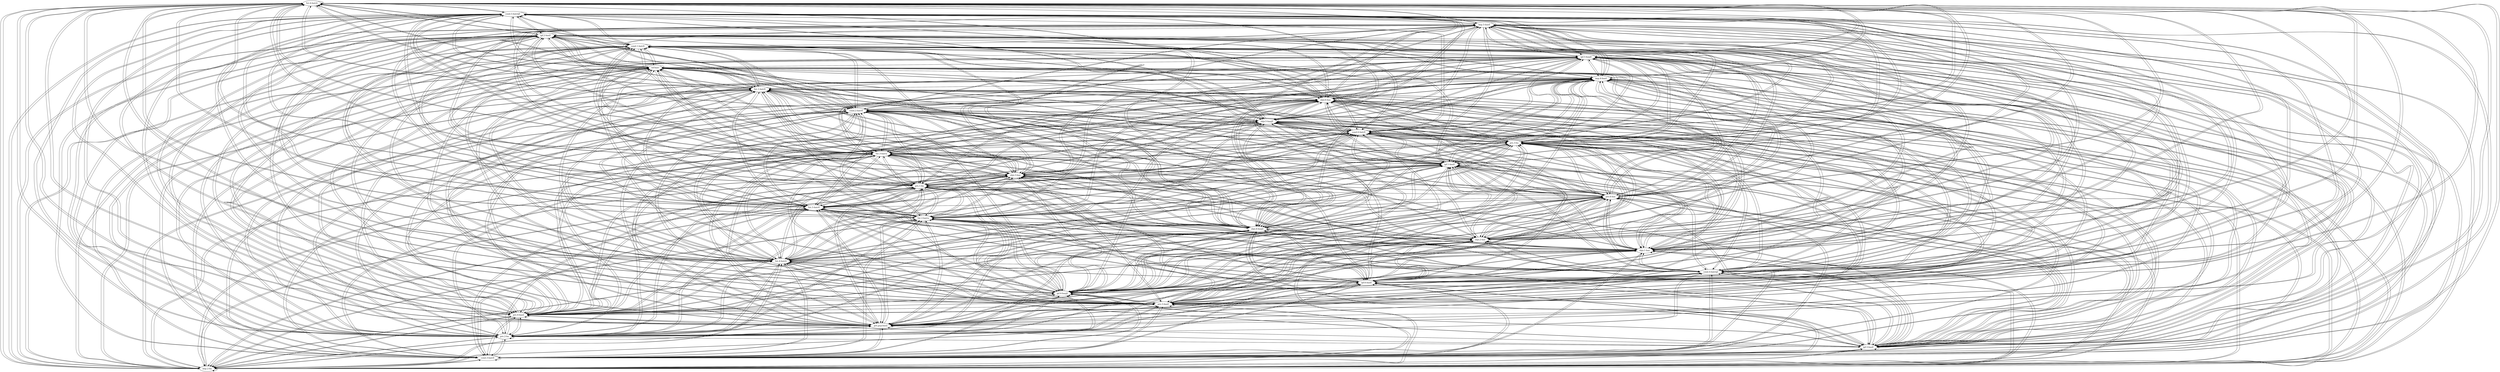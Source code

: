 digraph  {
	"fut.6-batrô"	 [cell="fut.6",
		tense=fut,
		weight=1.0];
	"fut.6-batrô" -> "fut.6-batrô"	 [weight=1.0];
	"cond.5-batrijE"	 [cell="cond.5",
		tense=cond,
		weight=1.0];
	"fut.6-batrô" -> "cond.5-batrijE"	 [weight=1.0];
	"imp.2-ba"	 [cell="imp.2",
		tense=imp,
		weight=1.0];
	"fut.6-batrô" -> "imp.2-ba"	 [weight=1.0];
	"cond.3-batrE"	 [cell="cond.3",
		tense=cond,
		weight=1.0];
	"fut.6-batrô" -> "cond.3-batrE"	 [weight=1.0];
	"ipf.3-basE"	 [cell="ipf.3",
		tense=ipf,
		weight=0.4];
	"fut.6-batrô" -> "ipf.3-basE"	 [weight=0.16];
	"prs.2-ba"	 [cell="prs.2",
		tense=prs,
		weight=1.0];
	"fut.6-batrô" -> "prs.2-ba"	 [weight=1.0];
	"prs.pcp-basâ"	 [cell="prs.pcp",
		tense="prs.pcp",
		weight=0.4];
	"fut.6-batrô" -> "prs.pcp-basâ"	 [weight=0.16];
	"prs.4-basô"	 [cell="prs.4",
		tense=prs,
		weight=0.4];
	"fut.6-batrô" -> "prs.4-basô"	 [weight=0.16];
	"prs.5-basE"	 [cell="prs.5",
		tense=prs,
		weight=0.4];
	"fut.6-batrô" -> "prs.5-basE"	 [weight=0.16];
	"ipf.4-basjô"	 [cell="ipf.4",
		tense=ipf,
		weight=0.4];
	"fut.6-batrô" -> "ipf.4-basjô"	 [weight=0.16];
	"ipf.6-basE"	 [cell="ipf.6",
		tense=ipf,
		weight=0.4];
	"fut.6-batrô" -> "ipf.6-basE"	 [weight=0.16];
	"cond.4-batrijô"	 [cell="cond.4",
		tense=cond,
		weight=1.0];
	"fut.6-batrô" -> "cond.4-batrijô"	 [weight=1.0];
	"fut.4-batrô"	 [cell="fut.4",
		tense=fut,
		weight=1.0];
	"fut.6-batrô" -> "fut.4-batrô"	 [weight=1.0];
	"sbjv.1-bas"	 [cell="sbjv.1",
		tense=sbjv,
		weight=0.4];
	"fut.6-batrô" -> "sbjv.1-bas"	 [weight=0.16];
	"sbjv.2-bas"	 [cell="sbjv.2",
		tense=sbjv,
		weight=0.4];
	"fut.6-batrô" -> "sbjv.2-bas"	 [weight=0.16];
	"sbjv.4-basjô"	 [cell="sbjv.4",
		tense=sbjv,
		weight=0.4];
	"fut.6-batrô" -> "sbjv.4-basjô"	 [weight=0.16];
	"fut.2-batra"	 [cell="fut.2",
		tense=fut,
		weight=1.0];
	"fut.6-batrô" -> "fut.2-batra"	 [weight=1.0];
	"fut.5-batrE"	 [cell="fut.5",
		tense=fut,
		weight=1.0];
	"fut.6-batrô" -> "fut.5-batrE"	 [weight=1.0];
	"prs.6-bas"	 [cell="prs.6",
		tense=prs,
		weight=0.4];
	"fut.6-batrô" -> "prs.6-bas"	 [weight=0.16];
	"prs.1-ba"	 [cell="prs.1",
		tense=prs,
		weight=1.0];
	"fut.6-batrô" -> "prs.1-ba"	 [weight=1.0];
	"sbjv.3-bas"	 [cell="sbjv.3",
		tense=sbjv,
		weight=0.4];
	"fut.6-batrô" -> "sbjv.3-bas"	 [weight=0.16];
	"ipf.1-basE"	 [cell="ipf.1",
		tense=ipf,
		weight=0.4];
	"fut.6-batrô" -> "ipf.1-basE"	 [weight=0.16];
	"fut.3-batra"	 [cell="fut.3",
		tense=fut,
		weight=1.0];
	"fut.6-batrô" -> "fut.3-batra"	 [weight=1.0];
	"prs.3-ba"	 [cell="prs.3",
		tense=prs,
		weight=1.0];
	"fut.6-batrô" -> "prs.3-ba"	 [weight=1.0];
	"cond.6-batrE"	 [cell="cond.6",
		tense=cond,
		weight=1.0];
	"fut.6-batrô" -> "cond.6-batrE"	 [weight=1.0];
	"sbjv.5-basjE"	 [cell="sbjv.5",
		tense=sbjv,
		weight=0.4];
	"fut.6-batrô" -> "sbjv.5-basjE"	 [weight=0.16];
	"cond.2-batrE"	 [cell="cond.2",
		tense=cond,
		weight=1.0];
	"fut.6-batrô" -> "cond.2-batrE"	 [weight=1.0];
	"sbjv.6-bas"	 [cell="sbjv.6",
		tense=sbjv,
		weight=0.4];
	"fut.6-batrô" -> "sbjv.6-bas"	 [weight=0.16];
	"fut.1-batrE"	 [cell="fut.1",
		tense=fut,
		weight=1.0];
	"fut.6-batrô" -> "fut.1-batrE"	 [weight=1.0];
	"imp.4-basô"	 [cell="imp.4",
		tense=imp,
		weight=0.4];
	"fut.6-batrô" -> "imp.4-basô"	 [weight=0.16];
	"inf-batr"	 [cell=inf,
		tense=inf,
		weight=1.0];
	"fut.6-batrô" -> "inf-batr"	 [weight=1.0];
	"ipf.5-basjE"	 [cell="ipf.5",
		tense=ipf,
		weight=0.4];
	"fut.6-batrô" -> "ipf.5-basjE"	 [weight=0.16];
	"cond.1-batrE"	 [cell="cond.1",
		tense=cond,
		weight=1.0];
	"fut.6-batrô" -> "cond.1-batrE"	 [weight=1.0];
	"ipf.2-basE"	 [cell="ipf.2",
		tense=ipf,
		weight=0.4];
	"fut.6-batrô" -> "ipf.2-basE"	 [weight=0.16];
	"imp.5-basE"	 [cell="imp.5",
		tense=imp,
		weight=0.4];
	"fut.6-batrô" -> "imp.5-basE"	 [weight=0.16];
	"cond.5-batrijE" -> "fut.6-batrô"	 [weight=1.0];
	"cond.5-batrijE" -> "cond.5-batrijE"	 [weight=1.0];
	"cond.5-batrijE" -> "imp.2-ba"	 [weight=1.0];
	"cond.5-batrijE" -> "cond.3-batrE"	 [weight=1.0];
	"cond.5-batrijE" -> "ipf.3-basE"	 [weight=0.16];
	"cond.5-batrijE" -> "prs.2-ba"	 [weight=1.0];
	"cond.5-batrijE" -> "prs.pcp-basâ"	 [weight=0.16];
	"cond.5-batrijE" -> "prs.4-basô"	 [weight=0.16];
	"cond.5-batrijE" -> "prs.5-basE"	 [weight=0.16];
	"cond.5-batrijE" -> "ipf.4-basjô"	 [weight=0.16];
	"cond.5-batrijE" -> "ipf.6-basE"	 [weight=0.16];
	"cond.5-batrijE" -> "cond.4-batrijô"	 [weight=1.0];
	"cond.5-batrijE" -> "fut.4-batrô"	 [weight=1.0];
	"cond.5-batrijE" -> "sbjv.1-bas"	 [weight=0.16];
	"cond.5-batrijE" -> "sbjv.2-bas"	 [weight=0.16];
	"cond.5-batrijE" -> "sbjv.4-basjô"	 [weight=0.16];
	"cond.5-batrijE" -> "fut.2-batra"	 [weight=1.0];
	"cond.5-batrijE" -> "fut.5-batrE"	 [weight=1.0];
	"cond.5-batrijE" -> "prs.6-bas"	 [weight=0.16];
	"cond.5-batrijE" -> "prs.1-ba"	 [weight=1.0];
	"cond.5-batrijE" -> "sbjv.3-bas"	 [weight=0.16];
	"cond.5-batrijE" -> "ipf.1-basE"	 [weight=0.16];
	"cond.5-batrijE" -> "fut.3-batra"	 [weight=1.0];
	"cond.5-batrijE" -> "prs.3-ba"	 [weight=1.0];
	"cond.5-batrijE" -> "cond.6-batrE"	 [weight=1.0];
	"cond.5-batrijE" -> "sbjv.5-basjE"	 [weight=0.16];
	"cond.5-batrijE" -> "cond.2-batrE"	 [weight=1.0];
	"cond.5-batrijE" -> "sbjv.6-bas"	 [weight=0.16];
	"cond.5-batrijE" -> "fut.1-batrE"	 [weight=1.0];
	"cond.5-batrijE" -> "imp.4-basô"	 [weight=0.16];
	"cond.5-batrijE" -> "inf-batr"	 [weight=1.0];
	"cond.5-batrijE" -> "ipf.5-basjE"	 [weight=0.16];
	"cond.5-batrijE" -> "cond.1-batrE"	 [weight=1.0];
	"cond.5-batrijE" -> "ipf.2-basE"	 [weight=0.16];
	"cond.5-batrijE" -> "imp.5-basE"	 [weight=0.16];
	"imp.2-ba" -> "fut.6-batrô"	 [weight=0.67];
	"imp.2-ba" -> "cond.5-batrijE"	 [weight=0.67];
	"imp.2-ba" -> "imp.2-ba"	 [weight=1.0];
	"imp.2-ba" -> "cond.3-batrE"	 [weight=0.67];
	"imp.2-ba" -> "ipf.3-basE"	 [weight=0.0];
	"imp.2-ba" -> "prs.2-ba"	 [weight=1.0];
	"imp.2-ba" -> "prs.pcp-basâ"	 [weight=0.0];
	"imp.2-ba" -> "prs.4-basô"	 [weight=0.0];
	"imp.2-ba" -> "prs.5-basE"	 [weight=0.0];
	"imp.2-ba" -> "ipf.4-basjô"	 [weight=0.06];
	"imp.2-ba" -> "ipf.6-basE"	 [weight=0.0];
	"imp.2-ba" -> "cond.4-batrijô"	 [weight=0.67];
	"imp.2-ba" -> "fut.4-batrô"	 [weight=0.67];
	"imp.2-ba" -> "sbjv.1-bas"	 [weight=0.0];
	"imp.2-ba" -> "sbjv.2-bas"	 [weight=0.0];
	"imp.2-ba" -> "sbjv.4-basjô"	 [weight=0.06];
	"imp.2-ba" -> "fut.2-batra"	 [weight=0.67];
	"imp.2-ba" -> "fut.5-batrE"	 [weight=0.67];
	"imp.2-ba" -> "prs.6-bas"	 [weight=0.0];
	"imp.2-ba" -> "prs.1-ba"	 [weight=1.0];
	"imp.2-ba" -> "sbjv.3-bas"	 [weight=0.0];
	"imp.2-ba" -> "ipf.1-basE"	 [weight=0.0];
	"imp.2-ba" -> "fut.3-batra"	 [weight=0.67];
	"imp.2-ba" -> "prs.3-ba"	 [weight=1.0];
	"imp.2-ba" -> "cond.6-batrE"	 [weight=0.67];
	"imp.2-ba" -> "sbjv.5-basjE"	 [weight=0.06];
	"imp.2-ba" -> "cond.2-batrE"	 [weight=0.67];
	"imp.2-ba" -> "sbjv.6-bas"	 [weight=0.0];
	"imp.2-ba" -> "fut.1-batrE"	 [weight=0.67];
	"imp.2-ba" -> "imp.4-basô"	 [weight=0.0];
	"imp.2-ba" -> "inf-batr"	 [weight=1.0];
	"imp.2-ba" -> "ipf.5-basjE"	 [weight=0.06];
	"imp.2-ba" -> "cond.1-batrE"	 [weight=0.67];
	"imp.2-ba" -> "ipf.2-basE"	 [weight=0.0];
	"imp.2-ba" -> "imp.5-basE"	 [weight=0.0];
	"cond.3-batrE" -> "fut.6-batrô"	 [weight=1.0];
	"cond.3-batrE" -> "cond.5-batrijE"	 [weight=1.0];
	"cond.3-batrE" -> "imp.2-ba"	 [weight=1.0];
	"cond.3-batrE" -> "cond.3-batrE"	 [weight=1.0];
	"cond.3-batrE" -> "ipf.3-basE"	 [weight=0.16];
	"cond.3-batrE" -> "prs.2-ba"	 [weight=1.0];
	"cond.3-batrE" -> "prs.pcp-basâ"	 [weight=0.16];
	"cond.3-batrE" -> "prs.4-basô"	 [weight=0.16];
	"cond.3-batrE" -> "prs.5-basE"	 [weight=0.16];
	"cond.3-batrE" -> "ipf.4-basjô"	 [weight=0.16];
	"cond.3-batrE" -> "ipf.6-basE"	 [weight=0.16];
	"cond.3-batrE" -> "cond.4-batrijô"	 [weight=1.0];
	"cond.3-batrE" -> "fut.4-batrô"	 [weight=1.0];
	"cond.3-batrE" -> "sbjv.1-bas"	 [weight=0.16];
	"cond.3-batrE" -> "sbjv.2-bas"	 [weight=0.16];
	"cond.3-batrE" -> "sbjv.4-basjô"	 [weight=0.16];
	"cond.3-batrE" -> "fut.2-batra"	 [weight=1.0];
	"cond.3-batrE" -> "fut.5-batrE"	 [weight=1.0];
	"cond.3-batrE" -> "prs.6-bas"	 [weight=0.16];
	"cond.3-batrE" -> "prs.1-ba"	 [weight=1.0];
	"cond.3-batrE" -> "sbjv.3-bas"	 [weight=0.16];
	"cond.3-batrE" -> "ipf.1-basE"	 [weight=0.16];
	"cond.3-batrE" -> "fut.3-batra"	 [weight=1.0];
	"cond.3-batrE" -> "prs.3-ba"	 [weight=1.0];
	"cond.3-batrE" -> "cond.6-batrE"	 [weight=1.0];
	"cond.3-batrE" -> "sbjv.5-basjE"	 [weight=0.16];
	"cond.3-batrE" -> "cond.2-batrE"	 [weight=1.0];
	"cond.3-batrE" -> "sbjv.6-bas"	 [weight=0.16];
	"cond.3-batrE" -> "fut.1-batrE"	 [weight=1.0];
	"cond.3-batrE" -> "imp.4-basô"	 [weight=0.16];
	"cond.3-batrE" -> "inf-batr"	 [weight=1.0];
	"cond.3-batrE" -> "ipf.5-basjE"	 [weight=0.16];
	"cond.3-batrE" -> "cond.1-batrE"	 [weight=1.0];
	"cond.3-batrE" -> "ipf.2-basE"	 [weight=0.16];
	"cond.3-batrE" -> "imp.5-basE"	 [weight=0.16];
	"ipf.3-basE" -> "fut.6-batrô"	 [weight=0.14];
	"ipf.3-basE" -> "cond.5-batrijE"	 [weight=0.14];
	"ipf.3-basE" -> "imp.2-ba"	 [weight=0.66];
	"ipf.3-basE" -> "cond.3-batrE"	 [weight=0.14];
	"ipf.3-basE" -> "ipf.3-basE"	 [weight=0.4];
	"ipf.3-basE" -> "prs.2-ba"	 [weight=0.66];
	"ipf.3-basE" -> "prs.pcp-basâ"	 [weight=0.4];
	"ipf.3-basE" -> "prs.4-basô"	 [weight=0.4];
	"ipf.3-basE" -> "prs.5-basE"	 [weight=0.4];
	"ipf.3-basE" -> "ipf.4-basjô"	 [weight=0.4];
	"ipf.3-basE" -> "ipf.6-basE"	 [weight=0.4];
	"ipf.3-basE" -> "cond.4-batrijô"	 [weight=0.14];
	"ipf.3-basE" -> "fut.4-batrô"	 [weight=0.14];
	"ipf.3-basE" -> "sbjv.1-bas"	 [weight=0.4];
	"ipf.3-basE" -> "sbjv.2-bas"	 [weight=0.4];
	"ipf.3-basE" -> "sbjv.4-basjô"	 [weight=0.4];
	"ipf.3-basE" -> "fut.2-batra"	 [weight=0.14];
	"ipf.3-basE" -> "fut.5-batrE"	 [weight=0.14];
	"ipf.3-basE" -> "prs.6-bas"	 [weight=0.4];
	"ipf.3-basE" -> "prs.1-ba"	 [weight=0.66];
	"ipf.3-basE" -> "sbjv.3-bas"	 [weight=0.4];
	"ipf.3-basE" -> "ipf.1-basE"	 [weight=0.4];
	"ipf.3-basE" -> "fut.3-batra"	 [weight=0.14];
	"ipf.3-basE" -> "prs.3-ba"	 [weight=0.66];
	"ipf.3-basE" -> "cond.6-batrE"	 [weight=0.14];
	"ipf.3-basE" -> "sbjv.5-basjE"	 [weight=0.4];
	"ipf.3-basE" -> "cond.2-batrE"	 [weight=0.14];
	"ipf.3-basE" -> "sbjv.6-bas"	 [weight=0.4];
	"ipf.3-basE" -> "fut.1-batrE"	 [weight=0.14];
	"ipf.3-basE" -> "imp.4-basô"	 [weight=0.4];
	"ipf.3-basE" -> "inf-batr"	 [weight=0.14];
	"ipf.3-basE" -> "ipf.5-basjE"	 [weight=0.4];
	"ipf.3-basE" -> "cond.1-batrE"	 [weight=0.14];
	"ipf.3-basE" -> "ipf.2-basE"	 [weight=0.4];
	"ipf.3-basE" -> "imp.5-basE"	 [weight=0.4];
	"prs.2-ba" -> "fut.6-batrô"	 [weight=0.67];
	"prs.2-ba" -> "cond.5-batrijE"	 [weight=0.67];
	"prs.2-ba" -> "imp.2-ba"	 [weight=1.0];
	"prs.2-ba" -> "cond.3-batrE"	 [weight=0.67];
	"prs.2-ba" -> "ipf.3-basE"	 [weight=0.028];
	"prs.2-ba" -> "prs.2-ba"	 [weight=1.0];
	"prs.2-ba" -> "prs.pcp-basâ"	 [weight=0.028];
	"prs.2-ba" -> "prs.4-basô"	 [weight=0.0];
	"prs.2-ba" -> "prs.5-basE"	 [weight=0.0];
	"prs.2-ba" -> "ipf.4-basjô"	 [weight=0.044];
	"prs.2-ba" -> "ipf.6-basE"	 [weight=0.028];
	"prs.2-ba" -> "cond.4-batrijô"	 [weight=0.67];
	"prs.2-ba" -> "fut.4-batrô"	 [weight=0.67];
	"prs.2-ba" -> "sbjv.1-bas"	 [weight=0.0];
	"prs.2-ba" -> "sbjv.2-bas"	 [weight=0.0];
	"prs.2-ba" -> "sbjv.4-basjô"	 [weight=0.06];
	"prs.2-ba" -> "fut.2-batra"	 [weight=0.67];
	"prs.2-ba" -> "fut.5-batrE"	 [weight=0.67];
	"prs.2-ba" -> "prs.6-bas"	 [weight=0.0];
	"prs.2-ba" -> "prs.1-ba"	 [weight=1.0];
	"prs.2-ba" -> "sbjv.3-bas"	 [weight=0.0];
	"prs.2-ba" -> "ipf.1-basE"	 [weight=0.028];
	"prs.2-ba" -> "fut.3-batra"	 [weight=0.67];
	"prs.2-ba" -> "prs.3-ba"	 [weight=1.0];
	"prs.2-ba" -> "cond.6-batrE"	 [weight=0.67];
	"prs.2-ba" -> "sbjv.5-basjE"	 [weight=0.06];
	"prs.2-ba" -> "cond.2-batrE"	 [weight=0.67];
	"prs.2-ba" -> "sbjv.6-bas"	 [weight=0.0];
	"prs.2-ba" -> "fut.1-batrE"	 [weight=0.67];
	"prs.2-ba" -> "imp.4-basô"	 [weight=0.0];
	"prs.2-ba" -> "inf-batr"	 [weight=1.0];
	"prs.2-ba" -> "ipf.5-basjE"	 [weight=0.044];
	"prs.2-ba" -> "cond.1-batrE"	 [weight=0.67];
	"prs.2-ba" -> "ipf.2-basE"	 [weight=0.028];
	"prs.2-ba" -> "imp.5-basE"	 [weight=0.0];
	"prs.pcp-basâ" -> "fut.6-batrô"	 [weight=0.14];
	"prs.pcp-basâ" -> "cond.5-batrijE"	 [weight=0.14];
	"prs.pcp-basâ" -> "imp.2-ba"	 [weight=0.66];
	"prs.pcp-basâ" -> "cond.3-batrE"	 [weight=0.14];
	"prs.pcp-basâ" -> "ipf.3-basE"	 [weight=0.4];
	"prs.pcp-basâ" -> "prs.2-ba"	 [weight=0.66];
	"prs.pcp-basâ" -> "prs.pcp-basâ"	 [weight=0.4];
	"prs.pcp-basâ" -> "prs.4-basô"	 [weight=0.4];
	"prs.pcp-basâ" -> "prs.5-basE"	 [weight=0.4];
	"prs.pcp-basâ" -> "ipf.4-basjô"	 [weight=0.4];
	"prs.pcp-basâ" -> "ipf.6-basE"	 [weight=0.4];
	"prs.pcp-basâ" -> "cond.4-batrijô"	 [weight=0.14];
	"prs.pcp-basâ" -> "fut.4-batrô"	 [weight=0.14];
	"prs.pcp-basâ" -> "sbjv.1-bas"	 [weight=0.4];
	"prs.pcp-basâ" -> "sbjv.2-bas"	 [weight=0.4];
	"prs.pcp-basâ" -> "sbjv.4-basjô"	 [weight=0.4];
	"prs.pcp-basâ" -> "fut.2-batra"	 [weight=0.14];
	"prs.pcp-basâ" -> "fut.5-batrE"	 [weight=0.14];
	"prs.pcp-basâ" -> "prs.6-bas"	 [weight=0.4];
	"prs.pcp-basâ" -> "prs.1-ba"	 [weight=0.66];
	"prs.pcp-basâ" -> "sbjv.3-bas"	 [weight=0.4];
	"prs.pcp-basâ" -> "ipf.1-basE"	 [weight=0.4];
	"prs.pcp-basâ" -> "fut.3-batra"	 [weight=0.14];
	"prs.pcp-basâ" -> "prs.3-ba"	 [weight=0.66];
	"prs.pcp-basâ" -> "cond.6-batrE"	 [weight=0.14];
	"prs.pcp-basâ" -> "sbjv.5-basjE"	 [weight=0.4];
	"prs.pcp-basâ" -> "cond.2-batrE"	 [weight=0.14];
	"prs.pcp-basâ" -> "sbjv.6-bas"	 [weight=0.4];
	"prs.pcp-basâ" -> "fut.1-batrE"	 [weight=0.14];
	"prs.pcp-basâ" -> "imp.4-basô"	 [weight=0.4];
	"prs.pcp-basâ" -> "inf-batr"	 [weight=0.14];
	"prs.pcp-basâ" -> "ipf.5-basjE"	 [weight=0.4];
	"prs.pcp-basâ" -> "cond.1-batrE"	 [weight=0.14];
	"prs.pcp-basâ" -> "ipf.2-basE"	 [weight=0.4];
	"prs.pcp-basâ" -> "imp.5-basE"	 [weight=0.4];
	"prs.4-basô" -> "fut.6-batrô"	 [weight=0.14];
	"prs.4-basô" -> "cond.5-batrijE"	 [weight=0.14];
	"prs.4-basô" -> "imp.2-ba"	 [weight=0.66];
	"prs.4-basô" -> "cond.3-batrE"	 [weight=0.14];
	"prs.4-basô" -> "ipf.3-basE"	 [weight=0.4];
	"prs.4-basô" -> "prs.2-ba"	 [weight=0.66];
	"prs.4-basô" -> "prs.pcp-basâ"	 [weight=0.4];
	"prs.4-basô" -> "prs.4-basô"	 [weight=0.4];
	"prs.4-basô" -> "prs.5-basE"	 [weight=0.4];
	"prs.4-basô" -> "ipf.4-basjô"	 [weight=0.4];
	"prs.4-basô" -> "ipf.6-basE"	 [weight=0.4];
	"prs.4-basô" -> "cond.4-batrijô"	 [weight=0.14];
	"prs.4-basô" -> "fut.4-batrô"	 [weight=0.14];
	"prs.4-basô" -> "sbjv.1-bas"	 [weight=0.4];
	"prs.4-basô" -> "sbjv.2-bas"	 [weight=0.4];
	"prs.4-basô" -> "sbjv.4-basjô"	 [weight=0.4];
	"prs.4-basô" -> "fut.2-batra"	 [weight=0.14];
	"prs.4-basô" -> "fut.5-batrE"	 [weight=0.14];
	"prs.4-basô" -> "prs.6-bas"	 [weight=0.4];
	"prs.4-basô" -> "prs.1-ba"	 [weight=0.66];
	"prs.4-basô" -> "sbjv.3-bas"	 [weight=0.4];
	"prs.4-basô" -> "ipf.1-basE"	 [weight=0.4];
	"prs.4-basô" -> "fut.3-batra"	 [weight=0.14];
	"prs.4-basô" -> "prs.3-ba"	 [weight=0.66];
	"prs.4-basô" -> "cond.6-batrE"	 [weight=0.14];
	"prs.4-basô" -> "sbjv.5-basjE"	 [weight=0.4];
	"prs.4-basô" -> "cond.2-batrE"	 [weight=0.14];
	"prs.4-basô" -> "sbjv.6-bas"	 [weight=0.4];
	"prs.4-basô" -> "fut.1-batrE"	 [weight=0.14];
	"prs.4-basô" -> "imp.4-basô"	 [weight=0.4];
	"prs.4-basô" -> "inf-batr"	 [weight=0.14];
	"prs.4-basô" -> "ipf.5-basjE"	 [weight=0.4];
	"prs.4-basô" -> "cond.1-batrE"	 [weight=0.14];
	"prs.4-basô" -> "ipf.2-basE"	 [weight=0.4];
	"prs.4-basô" -> "imp.5-basE"	 [weight=0.4];
	"prs.5-basE" -> "fut.6-batrô"	 [weight=0.14];
	"prs.5-basE" -> "cond.5-batrijE"	 [weight=0.14];
	"prs.5-basE" -> "imp.2-ba"	 [weight=0.66];
	"prs.5-basE" -> "cond.3-batrE"	 [weight=0.14];
	"prs.5-basE" -> "ipf.3-basE"	 [weight=0.4];
	"prs.5-basE" -> "prs.2-ba"	 [weight=0.66];
	"prs.5-basE" -> "prs.pcp-basâ"	 [weight=0.4];
	"prs.5-basE" -> "prs.4-basô"	 [weight=0.4];
	"prs.5-basE" -> "prs.5-basE"	 [weight=0.4];
	"prs.5-basE" -> "ipf.4-basjô"	 [weight=0.4];
	"prs.5-basE" -> "ipf.6-basE"	 [weight=0.4];
	"prs.5-basE" -> "cond.4-batrijô"	 [weight=0.14];
	"prs.5-basE" -> "fut.4-batrô"	 [weight=0.14];
	"prs.5-basE" -> "sbjv.1-bas"	 [weight=0.4];
	"prs.5-basE" -> "sbjv.2-bas"	 [weight=0.4];
	"prs.5-basE" -> "sbjv.4-basjô"	 [weight=0.4];
	"prs.5-basE" -> "fut.2-batra"	 [weight=0.14];
	"prs.5-basE" -> "fut.5-batrE"	 [weight=0.14];
	"prs.5-basE" -> "prs.6-bas"	 [weight=0.4];
	"prs.5-basE" -> "prs.1-ba"	 [weight=0.66];
	"prs.5-basE" -> "sbjv.3-bas"	 [weight=0.4];
	"prs.5-basE" -> "ipf.1-basE"	 [weight=0.4];
	"prs.5-basE" -> "fut.3-batra"	 [weight=0.14];
	"prs.5-basE" -> "prs.3-ba"	 [weight=0.66];
	"prs.5-basE" -> "cond.6-batrE"	 [weight=0.14];
	"prs.5-basE" -> "sbjv.5-basjE"	 [weight=0.4];
	"prs.5-basE" -> "cond.2-batrE"	 [weight=0.14];
	"prs.5-basE" -> "sbjv.6-bas"	 [weight=0.4];
	"prs.5-basE" -> "fut.1-batrE"	 [weight=0.14];
	"prs.5-basE" -> "imp.4-basô"	 [weight=0.4];
	"prs.5-basE" -> "inf-batr"	 [weight=0.14];
	"prs.5-basE" -> "ipf.5-basjE"	 [weight=0.4];
	"prs.5-basE" -> "cond.1-batrE"	 [weight=0.14];
	"prs.5-basE" -> "ipf.2-basE"	 [weight=0.4];
	"prs.5-basE" -> "imp.5-basE"	 [weight=0.4];
	"ipf.4-basjô" -> "fut.6-batrô"	 [weight=0.14];
	"ipf.4-basjô" -> "cond.5-batrijE"	 [weight=0.14];
	"ipf.4-basjô" -> "imp.2-ba"	 [weight=0.65];
	"ipf.4-basjô" -> "cond.3-batrE"	 [weight=0.14];
	"ipf.4-basjô" -> "ipf.3-basE"	 [weight=0.368];
	"ipf.4-basjô" -> "prs.2-ba"	 [weight=0.65];
	"ipf.4-basjô" -> "prs.pcp-basâ"	 [weight=0.368];
	"ipf.4-basjô" -> "prs.4-basô"	 [weight=0.368];
	"ipf.4-basjô" -> "prs.5-basE"	 [weight=0.368];
	"ipf.4-basjô" -> "ipf.4-basjô"	 [weight=0.4];
	"ipf.4-basjô" -> "ipf.6-basE"	 [weight=0.368];
	"ipf.4-basjô" -> "cond.4-batrijô"	 [weight=0.14];
	"ipf.4-basjô" -> "fut.4-batrô"	 [weight=0.14];
	"ipf.4-basjô" -> "sbjv.1-bas"	 [weight=0.38];
	"ipf.4-basjô" -> "sbjv.2-bas"	 [weight=0.38];
	"ipf.4-basjô" -> "sbjv.4-basjô"	 [weight=0.4];
	"ipf.4-basjô" -> "fut.2-batra"	 [weight=0.14];
	"ipf.4-basjô" -> "fut.5-batrE"	 [weight=0.14];
	"ipf.4-basjô" -> "prs.6-bas"	 [weight=0.38];
	"ipf.4-basjô" -> "prs.1-ba"	 [weight=0.65];
	"ipf.4-basjô" -> "sbjv.3-bas"	 [weight=0.38];
	"ipf.4-basjô" -> "ipf.1-basE"	 [weight=0.368];
	"ipf.4-basjô" -> "fut.3-batra"	 [weight=0.14];
	"ipf.4-basjô" -> "prs.3-ba"	 [weight=0.65];
	"ipf.4-basjô" -> "cond.6-batrE"	 [weight=0.14];
	"ipf.4-basjô" -> "sbjv.5-basjE"	 [weight=0.4];
	"ipf.4-basjô" -> "cond.2-batrE"	 [weight=0.14];
	"ipf.4-basjô" -> "sbjv.6-bas"	 [weight=0.38];
	"ipf.4-basjô" -> "fut.1-batrE"	 [weight=0.14];
	"ipf.4-basjô" -> "imp.4-basô"	 [weight=0.368];
	"ipf.4-basjô" -> "inf-batr"	 [weight=0.14];
	"ipf.4-basjô" -> "ipf.5-basjE"	 [weight=0.4];
	"ipf.4-basjô" -> "cond.1-batrE"	 [weight=0.14];
	"ipf.4-basjô" -> "ipf.2-basE"	 [weight=0.368];
	"ipf.4-basjô" -> "imp.5-basE"	 [weight=0.368];
	"ipf.6-basE" -> "fut.6-batrô"	 [weight=0.14];
	"ipf.6-basE" -> "cond.5-batrijE"	 [weight=0.14];
	"ipf.6-basE" -> "imp.2-ba"	 [weight=0.66];
	"ipf.6-basE" -> "cond.3-batrE"	 [weight=0.14];
	"ipf.6-basE" -> "ipf.3-basE"	 [weight=0.4];
	"ipf.6-basE" -> "prs.2-ba"	 [weight=0.66];
	"ipf.6-basE" -> "prs.pcp-basâ"	 [weight=0.4];
	"ipf.6-basE" -> "prs.4-basô"	 [weight=0.4];
	"ipf.6-basE" -> "prs.5-basE"	 [weight=0.4];
	"ipf.6-basE" -> "ipf.4-basjô"	 [weight=0.4];
	"ipf.6-basE" -> "ipf.6-basE"	 [weight=0.4];
	"ipf.6-basE" -> "cond.4-batrijô"	 [weight=0.14];
	"ipf.6-basE" -> "fut.4-batrô"	 [weight=0.14];
	"ipf.6-basE" -> "sbjv.1-bas"	 [weight=0.4];
	"ipf.6-basE" -> "sbjv.2-bas"	 [weight=0.4];
	"ipf.6-basE" -> "sbjv.4-basjô"	 [weight=0.4];
	"ipf.6-basE" -> "fut.2-batra"	 [weight=0.14];
	"ipf.6-basE" -> "fut.5-batrE"	 [weight=0.14];
	"ipf.6-basE" -> "prs.6-bas"	 [weight=0.4];
	"ipf.6-basE" -> "prs.1-ba"	 [weight=0.66];
	"ipf.6-basE" -> "sbjv.3-bas"	 [weight=0.4];
	"ipf.6-basE" -> "ipf.1-basE"	 [weight=0.4];
	"ipf.6-basE" -> "fut.3-batra"	 [weight=0.14];
	"ipf.6-basE" -> "prs.3-ba"	 [weight=0.66];
	"ipf.6-basE" -> "cond.6-batrE"	 [weight=0.14];
	"ipf.6-basE" -> "sbjv.5-basjE"	 [weight=0.4];
	"ipf.6-basE" -> "cond.2-batrE"	 [weight=0.14];
	"ipf.6-basE" -> "sbjv.6-bas"	 [weight=0.4];
	"ipf.6-basE" -> "fut.1-batrE"	 [weight=0.14];
	"ipf.6-basE" -> "imp.4-basô"	 [weight=0.4];
	"ipf.6-basE" -> "inf-batr"	 [weight=0.14];
	"ipf.6-basE" -> "ipf.5-basjE"	 [weight=0.4];
	"ipf.6-basE" -> "cond.1-batrE"	 [weight=0.14];
	"ipf.6-basE" -> "ipf.2-basE"	 [weight=0.4];
	"ipf.6-basE" -> "imp.5-basE"	 [weight=0.4];
	"cond.4-batrijô" -> "fut.6-batrô"	 [weight=1.0];
	"cond.4-batrijô" -> "cond.5-batrijE"	 [weight=1.0];
	"cond.4-batrijô" -> "imp.2-ba"	 [weight=1.0];
	"cond.4-batrijô" -> "cond.3-batrE"	 [weight=1.0];
	"cond.4-batrijô" -> "ipf.3-basE"	 [weight=0.16];
	"cond.4-batrijô" -> "prs.2-ba"	 [weight=1.0];
	"cond.4-batrijô" -> "prs.pcp-basâ"	 [weight=0.16];
	"cond.4-batrijô" -> "prs.4-basô"	 [weight=0.16];
	"cond.4-batrijô" -> "prs.5-basE"	 [weight=0.16];
	"cond.4-batrijô" -> "ipf.4-basjô"	 [weight=0.16];
	"cond.4-batrijô" -> "ipf.6-basE"	 [weight=0.16];
	"cond.4-batrijô" -> "cond.4-batrijô"	 [weight=1.0];
	"cond.4-batrijô" -> "fut.4-batrô"	 [weight=1.0];
	"cond.4-batrijô" -> "sbjv.1-bas"	 [weight=0.16];
	"cond.4-batrijô" -> "sbjv.2-bas"	 [weight=0.16];
	"cond.4-batrijô" -> "sbjv.4-basjô"	 [weight=0.16];
	"cond.4-batrijô" -> "fut.2-batra"	 [weight=1.0];
	"cond.4-batrijô" -> "fut.5-batrE"	 [weight=1.0];
	"cond.4-batrijô" -> "prs.6-bas"	 [weight=0.16];
	"cond.4-batrijô" -> "prs.1-ba"	 [weight=1.0];
	"cond.4-batrijô" -> "sbjv.3-bas"	 [weight=0.16];
	"cond.4-batrijô" -> "ipf.1-basE"	 [weight=0.16];
	"cond.4-batrijô" -> "fut.3-batra"	 [weight=1.0];
	"cond.4-batrijô" -> "prs.3-ba"	 [weight=1.0];
	"cond.4-batrijô" -> "cond.6-batrE"	 [weight=1.0];
	"cond.4-batrijô" -> "sbjv.5-basjE"	 [weight=0.16];
	"cond.4-batrijô" -> "cond.2-batrE"	 [weight=1.0];
	"cond.4-batrijô" -> "sbjv.6-bas"	 [weight=0.16];
	"cond.4-batrijô" -> "fut.1-batrE"	 [weight=1.0];
	"cond.4-batrijô" -> "imp.4-basô"	 [weight=0.16];
	"cond.4-batrijô" -> "inf-batr"	 [weight=1.0];
	"cond.4-batrijô" -> "ipf.5-basjE"	 [weight=0.16];
	"cond.4-batrijô" -> "cond.1-batrE"	 [weight=1.0];
	"cond.4-batrijô" -> "ipf.2-basE"	 [weight=0.16];
	"cond.4-batrijô" -> "imp.5-basE"	 [weight=0.16];
	"fut.4-batrô" -> "fut.6-batrô"	 [weight=1.0];
	"fut.4-batrô" -> "cond.5-batrijE"	 [weight=1.0];
	"fut.4-batrô" -> "imp.2-ba"	 [weight=1.0];
	"fut.4-batrô" -> "cond.3-batrE"	 [weight=1.0];
	"fut.4-batrô" -> "ipf.3-basE"	 [weight=0.16];
	"fut.4-batrô" -> "prs.2-ba"	 [weight=1.0];
	"fut.4-batrô" -> "prs.pcp-basâ"	 [weight=0.16];
	"fut.4-batrô" -> "prs.4-basô"	 [weight=0.16];
	"fut.4-batrô" -> "prs.5-basE"	 [weight=0.16];
	"fut.4-batrô" -> "ipf.4-basjô"	 [weight=0.16];
	"fut.4-batrô" -> "ipf.6-basE"	 [weight=0.16];
	"fut.4-batrô" -> "cond.4-batrijô"	 [weight=1.0];
	"fut.4-batrô" -> "fut.4-batrô"	 [weight=1.0];
	"fut.4-batrô" -> "sbjv.1-bas"	 [weight=0.16];
	"fut.4-batrô" -> "sbjv.2-bas"	 [weight=0.16];
	"fut.4-batrô" -> "sbjv.4-basjô"	 [weight=0.16];
	"fut.4-batrô" -> "fut.2-batra"	 [weight=1.0];
	"fut.4-batrô" -> "fut.5-batrE"	 [weight=1.0];
	"fut.4-batrô" -> "prs.6-bas"	 [weight=0.16];
	"fut.4-batrô" -> "prs.1-ba"	 [weight=1.0];
	"fut.4-batrô" -> "sbjv.3-bas"	 [weight=0.16];
	"fut.4-batrô" -> "ipf.1-basE"	 [weight=0.16];
	"fut.4-batrô" -> "fut.3-batra"	 [weight=1.0];
	"fut.4-batrô" -> "prs.3-ba"	 [weight=1.0];
	"fut.4-batrô" -> "cond.6-batrE"	 [weight=1.0];
	"fut.4-batrô" -> "sbjv.5-basjE"	 [weight=0.16];
	"fut.4-batrô" -> "cond.2-batrE"	 [weight=1.0];
	"fut.4-batrô" -> "sbjv.6-bas"	 [weight=0.16];
	"fut.4-batrô" -> "fut.1-batrE"	 [weight=1.0];
	"fut.4-batrô" -> "imp.4-basô"	 [weight=0.16];
	"fut.4-batrô" -> "inf-batr"	 [weight=1.0];
	"fut.4-batrô" -> "ipf.5-basjE"	 [weight=0.16];
	"fut.4-batrô" -> "cond.1-batrE"	 [weight=1.0];
	"fut.4-batrô" -> "ipf.2-basE"	 [weight=0.16];
	"fut.4-batrô" -> "imp.5-basE"	 [weight=0.16];
	"sbjv.1-bas" -> "fut.6-batrô"	 [weight=0.14];
	"sbjv.1-bas" -> "cond.5-batrijE"	 [weight=0.14];
	"sbjv.1-bas" -> "imp.2-ba"	 [weight=0.66];
	"sbjv.1-bas" -> "cond.3-batrE"	 [weight=0.14];
	"sbjv.1-bas" -> "ipf.3-basE"	 [weight=0.4];
	"sbjv.1-bas" -> "prs.2-ba"	 [weight=0.66];
	"sbjv.1-bas" -> "prs.pcp-basâ"	 [weight=0.4];
	"sbjv.1-bas" -> "prs.4-basô"	 [weight=0.4];
	"sbjv.1-bas" -> "prs.5-basE"	 [weight=0.4];
	"sbjv.1-bas" -> "ipf.4-basjô"	 [weight=0.4];
	"sbjv.1-bas" -> "ipf.6-basE"	 [weight=0.4];
	"sbjv.1-bas" -> "cond.4-batrijô"	 [weight=0.14];
	"sbjv.1-bas" -> "fut.4-batrô"	 [weight=0.14];
	"sbjv.1-bas" -> "sbjv.1-bas"	 [weight=0.4];
	"sbjv.1-bas" -> "sbjv.2-bas"	 [weight=0.4];
	"sbjv.1-bas" -> "sbjv.4-basjô"	 [weight=0.4];
	"sbjv.1-bas" -> "fut.2-batra"	 [weight=0.14];
	"sbjv.1-bas" -> "fut.5-batrE"	 [weight=0.14];
	"sbjv.1-bas" -> "prs.6-bas"	 [weight=0.4];
	"sbjv.1-bas" -> "prs.1-ba"	 [weight=0.66];
	"sbjv.1-bas" -> "sbjv.3-bas"	 [weight=0.4];
	"sbjv.1-bas" -> "ipf.1-basE"	 [weight=0.4];
	"sbjv.1-bas" -> "fut.3-batra"	 [weight=0.14];
	"sbjv.1-bas" -> "prs.3-ba"	 [weight=0.66];
	"sbjv.1-bas" -> "cond.6-batrE"	 [weight=0.14];
	"sbjv.1-bas" -> "sbjv.5-basjE"	 [weight=0.4];
	"sbjv.1-bas" -> "cond.2-batrE"	 [weight=0.14];
	"sbjv.1-bas" -> "sbjv.6-bas"	 [weight=0.4];
	"sbjv.1-bas" -> "fut.1-batrE"	 [weight=0.14];
	"sbjv.1-bas" -> "imp.4-basô"	 [weight=0.4];
	"sbjv.1-bas" -> "inf-batr"	 [weight=0.15];
	"sbjv.1-bas" -> "ipf.5-basjE"	 [weight=0.4];
	"sbjv.1-bas" -> "cond.1-batrE"	 [weight=0.14];
	"sbjv.1-bas" -> "ipf.2-basE"	 [weight=0.4];
	"sbjv.1-bas" -> "imp.5-basE"	 [weight=0.4];
	"sbjv.2-bas" -> "fut.6-batrô"	 [weight=0.14];
	"sbjv.2-bas" -> "cond.5-batrijE"	 [weight=0.14];
	"sbjv.2-bas" -> "imp.2-ba"	 [weight=0.66];
	"sbjv.2-bas" -> "cond.3-batrE"	 [weight=0.14];
	"sbjv.2-bas" -> "ipf.3-basE"	 [weight=0.4];
	"sbjv.2-bas" -> "prs.2-ba"	 [weight=0.66];
	"sbjv.2-bas" -> "prs.pcp-basâ"	 [weight=0.4];
	"sbjv.2-bas" -> "prs.4-basô"	 [weight=0.4];
	"sbjv.2-bas" -> "prs.5-basE"	 [weight=0.4];
	"sbjv.2-bas" -> "ipf.4-basjô"	 [weight=0.4];
	"sbjv.2-bas" -> "ipf.6-basE"	 [weight=0.4];
	"sbjv.2-bas" -> "cond.4-batrijô"	 [weight=0.14];
	"sbjv.2-bas" -> "fut.4-batrô"	 [weight=0.14];
	"sbjv.2-bas" -> "sbjv.1-bas"	 [weight=0.4];
	"sbjv.2-bas" -> "sbjv.2-bas"	 [weight=0.4];
	"sbjv.2-bas" -> "sbjv.4-basjô"	 [weight=0.4];
	"sbjv.2-bas" -> "fut.2-batra"	 [weight=0.14];
	"sbjv.2-bas" -> "fut.5-batrE"	 [weight=0.14];
	"sbjv.2-bas" -> "prs.6-bas"	 [weight=0.4];
	"sbjv.2-bas" -> "prs.1-ba"	 [weight=0.66];
	"sbjv.2-bas" -> "sbjv.3-bas"	 [weight=0.4];
	"sbjv.2-bas" -> "ipf.1-basE"	 [weight=0.4];
	"sbjv.2-bas" -> "fut.3-batra"	 [weight=0.14];
	"sbjv.2-bas" -> "prs.3-ba"	 [weight=0.66];
	"sbjv.2-bas" -> "cond.6-batrE"	 [weight=0.14];
	"sbjv.2-bas" -> "sbjv.5-basjE"	 [weight=0.4];
	"sbjv.2-bas" -> "cond.2-batrE"	 [weight=0.14];
	"sbjv.2-bas" -> "sbjv.6-bas"	 [weight=0.4];
	"sbjv.2-bas" -> "fut.1-batrE"	 [weight=0.14];
	"sbjv.2-bas" -> "imp.4-basô"	 [weight=0.4];
	"sbjv.2-bas" -> "inf-batr"	 [weight=0.15];
	"sbjv.2-bas" -> "ipf.5-basjE"	 [weight=0.4];
	"sbjv.2-bas" -> "cond.1-batrE"	 [weight=0.14];
	"sbjv.2-bas" -> "ipf.2-basE"	 [weight=0.4];
	"sbjv.2-bas" -> "imp.5-basE"	 [weight=0.4];
	"sbjv.4-basjô" -> "fut.6-batrô"	 [weight=0.14];
	"sbjv.4-basjô" -> "cond.5-batrijE"	 [weight=0.14];
	"sbjv.4-basjô" -> "imp.2-ba"	 [weight=0.65];
	"sbjv.4-basjô" -> "cond.3-batrE"	 [weight=0.14];
	"sbjv.4-basjô" -> "ipf.3-basE"	 [weight=0.368];
	"sbjv.4-basjô" -> "prs.2-ba"	 [weight=0.65];
	"sbjv.4-basjô" -> "prs.pcp-basâ"	 [weight=0.368];
	"sbjv.4-basjô" -> "prs.4-basô"	 [weight=0.368];
	"sbjv.4-basjô" -> "prs.5-basE"	 [weight=0.368];
	"sbjv.4-basjô" -> "ipf.4-basjô"	 [weight=0.4];
	"sbjv.4-basjô" -> "ipf.6-basE"	 [weight=0.368];
	"sbjv.4-basjô" -> "cond.4-batrijô"	 [weight=0.14];
	"sbjv.4-basjô" -> "fut.4-batrô"	 [weight=0.14];
	"sbjv.4-basjô" -> "sbjv.1-bas"	 [weight=0.38];
	"sbjv.4-basjô" -> "sbjv.2-bas"	 [weight=0.38];
	"sbjv.4-basjô" -> "sbjv.4-basjô"	 [weight=0.4];
	"sbjv.4-basjô" -> "fut.2-batra"	 [weight=0.14];
	"sbjv.4-basjô" -> "fut.5-batrE"	 [weight=0.14];
	"sbjv.4-basjô" -> "prs.6-bas"	 [weight=0.38];
	"sbjv.4-basjô" -> "prs.1-ba"	 [weight=0.65];
	"sbjv.4-basjô" -> "sbjv.3-bas"	 [weight=0.38];
	"sbjv.4-basjô" -> "ipf.1-basE"	 [weight=0.368];
	"sbjv.4-basjô" -> "fut.3-batra"	 [weight=0.14];
	"sbjv.4-basjô" -> "prs.3-ba"	 [weight=0.65];
	"sbjv.4-basjô" -> "cond.6-batrE"	 [weight=0.14];
	"sbjv.4-basjô" -> "sbjv.5-basjE"	 [weight=0.4];
	"sbjv.4-basjô" -> "cond.2-batrE"	 [weight=0.14];
	"sbjv.4-basjô" -> "sbjv.6-bas"	 [weight=0.38];
	"sbjv.4-basjô" -> "fut.1-batrE"	 [weight=0.14];
	"sbjv.4-basjô" -> "imp.4-basô"	 [weight=0.368];
	"sbjv.4-basjô" -> "inf-batr"	 [weight=0.14];
	"sbjv.4-basjô" -> "ipf.5-basjE"	 [weight=0.4];
	"sbjv.4-basjô" -> "cond.1-batrE"	 [weight=0.14];
	"sbjv.4-basjô" -> "ipf.2-basE"	 [weight=0.368];
	"sbjv.4-basjô" -> "imp.5-basE"	 [weight=0.368];
	"fut.2-batra" -> "fut.6-batrô"	 [weight=1.0];
	"fut.2-batra" -> "cond.5-batrijE"	 [weight=1.0];
	"fut.2-batra" -> "imp.2-ba"	 [weight=1.0];
	"fut.2-batra" -> "cond.3-batrE"	 [weight=1.0];
	"fut.2-batra" -> "ipf.3-basE"	 [weight=0.16];
	"fut.2-batra" -> "prs.2-ba"	 [weight=1.0];
	"fut.2-batra" -> "prs.pcp-basâ"	 [weight=0.16];
	"fut.2-batra" -> "prs.4-basô"	 [weight=0.16];
	"fut.2-batra" -> "prs.5-basE"	 [weight=0.16];
	"fut.2-batra" -> "ipf.4-basjô"	 [weight=0.16];
	"fut.2-batra" -> "ipf.6-basE"	 [weight=0.16];
	"fut.2-batra" -> "cond.4-batrijô"	 [weight=1.0];
	"fut.2-batra" -> "fut.4-batrô"	 [weight=1.0];
	"fut.2-batra" -> "sbjv.1-bas"	 [weight=0.16];
	"fut.2-batra" -> "sbjv.2-bas"	 [weight=0.16];
	"fut.2-batra" -> "sbjv.4-basjô"	 [weight=0.16];
	"fut.2-batra" -> "fut.2-batra"	 [weight=1.0];
	"fut.2-batra" -> "fut.5-batrE"	 [weight=1.0];
	"fut.2-batra" -> "prs.6-bas"	 [weight=0.16];
	"fut.2-batra" -> "prs.1-ba"	 [weight=1.0];
	"fut.2-batra" -> "sbjv.3-bas"	 [weight=0.16];
	"fut.2-batra" -> "ipf.1-basE"	 [weight=0.16];
	"fut.2-batra" -> "fut.3-batra"	 [weight=1.0];
	"fut.2-batra" -> "prs.3-ba"	 [weight=1.0];
	"fut.2-batra" -> "cond.6-batrE"	 [weight=1.0];
	"fut.2-batra" -> "sbjv.5-basjE"	 [weight=0.16];
	"fut.2-batra" -> "cond.2-batrE"	 [weight=1.0];
	"fut.2-batra" -> "sbjv.6-bas"	 [weight=0.16];
	"fut.2-batra" -> "fut.1-batrE"	 [weight=1.0];
	"fut.2-batra" -> "imp.4-basô"	 [weight=0.16];
	"fut.2-batra" -> "inf-batr"	 [weight=1.0];
	"fut.2-batra" -> "ipf.5-basjE"	 [weight=0.16];
	"fut.2-batra" -> "cond.1-batrE"	 [weight=1.0];
	"fut.2-batra" -> "ipf.2-basE"	 [weight=0.16];
	"fut.2-batra" -> "imp.5-basE"	 [weight=0.16];
	"fut.5-batrE" -> "fut.6-batrô"	 [weight=1.0];
	"fut.5-batrE" -> "cond.5-batrijE"	 [weight=1.0];
	"fut.5-batrE" -> "imp.2-ba"	 [weight=1.0];
	"fut.5-batrE" -> "cond.3-batrE"	 [weight=1.0];
	"fut.5-batrE" -> "ipf.3-basE"	 [weight=0.16];
	"fut.5-batrE" -> "prs.2-ba"	 [weight=1.0];
	"fut.5-batrE" -> "prs.pcp-basâ"	 [weight=0.16];
	"fut.5-batrE" -> "prs.4-basô"	 [weight=0.16];
	"fut.5-batrE" -> "prs.5-basE"	 [weight=0.16];
	"fut.5-batrE" -> "ipf.4-basjô"	 [weight=0.16];
	"fut.5-batrE" -> "ipf.6-basE"	 [weight=0.16];
	"fut.5-batrE" -> "cond.4-batrijô"	 [weight=1.0];
	"fut.5-batrE" -> "fut.4-batrô"	 [weight=1.0];
	"fut.5-batrE" -> "sbjv.1-bas"	 [weight=0.16];
	"fut.5-batrE" -> "sbjv.2-bas"	 [weight=0.16];
	"fut.5-batrE" -> "sbjv.4-basjô"	 [weight=0.16];
	"fut.5-batrE" -> "fut.2-batra"	 [weight=1.0];
	"fut.5-batrE" -> "fut.5-batrE"	 [weight=1.0];
	"fut.5-batrE" -> "prs.6-bas"	 [weight=0.16];
	"fut.5-batrE" -> "prs.1-ba"	 [weight=1.0];
	"fut.5-batrE" -> "sbjv.3-bas"	 [weight=0.16];
	"fut.5-batrE" -> "ipf.1-basE"	 [weight=0.16];
	"fut.5-batrE" -> "fut.3-batra"	 [weight=1.0];
	"fut.5-batrE" -> "prs.3-ba"	 [weight=1.0];
	"fut.5-batrE" -> "cond.6-batrE"	 [weight=1.0];
	"fut.5-batrE" -> "sbjv.5-basjE"	 [weight=0.16];
	"fut.5-batrE" -> "cond.2-batrE"	 [weight=1.0];
	"fut.5-batrE" -> "sbjv.6-bas"	 [weight=0.16];
	"fut.5-batrE" -> "fut.1-batrE"	 [weight=1.0];
	"fut.5-batrE" -> "imp.4-basô"	 [weight=0.16];
	"fut.5-batrE" -> "inf-batr"	 [weight=1.0];
	"fut.5-batrE" -> "ipf.5-basjE"	 [weight=0.16];
	"fut.5-batrE" -> "cond.1-batrE"	 [weight=1.0];
	"fut.5-batrE" -> "ipf.2-basE"	 [weight=0.16];
	"fut.5-batrE" -> "imp.5-basE"	 [weight=0.16];
	"prs.6-bas" -> "fut.6-batrô"	 [weight=0.14];
	"prs.6-bas" -> "cond.5-batrijE"	 [weight=0.14];
	"prs.6-bas" -> "imp.2-ba"	 [weight=0.66];
	"prs.6-bas" -> "cond.3-batrE"	 [weight=0.14];
	"prs.6-bas" -> "ipf.3-basE"	 [weight=0.4];
	"prs.6-bas" -> "prs.2-ba"	 [weight=0.66];
	"prs.6-bas" -> "prs.pcp-basâ"	 [weight=0.4];
	"prs.6-bas" -> "prs.4-basô"	 [weight=0.4];
	"prs.6-bas" -> "prs.5-basE"	 [weight=0.4];
	"prs.6-bas" -> "ipf.4-basjô"	 [weight=0.4];
	"prs.6-bas" -> "ipf.6-basE"	 [weight=0.4];
	"prs.6-bas" -> "cond.4-batrijô"	 [weight=0.14];
	"prs.6-bas" -> "fut.4-batrô"	 [weight=0.14];
	"prs.6-bas" -> "sbjv.1-bas"	 [weight=0.4];
	"prs.6-bas" -> "sbjv.2-bas"	 [weight=0.4];
	"prs.6-bas" -> "sbjv.4-basjô"	 [weight=0.4];
	"prs.6-bas" -> "fut.2-batra"	 [weight=0.14];
	"prs.6-bas" -> "fut.5-batrE"	 [weight=0.14];
	"prs.6-bas" -> "prs.6-bas"	 [weight=0.4];
	"prs.6-bas" -> "prs.1-ba"	 [weight=0.66];
	"prs.6-bas" -> "sbjv.3-bas"	 [weight=0.4];
	"prs.6-bas" -> "ipf.1-basE"	 [weight=0.4];
	"prs.6-bas" -> "fut.3-batra"	 [weight=0.14];
	"prs.6-bas" -> "prs.3-ba"	 [weight=0.66];
	"prs.6-bas" -> "cond.6-batrE"	 [weight=0.14];
	"prs.6-bas" -> "sbjv.5-basjE"	 [weight=0.4];
	"prs.6-bas" -> "cond.2-batrE"	 [weight=0.14];
	"prs.6-bas" -> "sbjv.6-bas"	 [weight=0.4];
	"prs.6-bas" -> "fut.1-batrE"	 [weight=0.14];
	"prs.6-bas" -> "imp.4-basô"	 [weight=0.4];
	"prs.6-bas" -> "inf-batr"	 [weight=0.14];
	"prs.6-bas" -> "ipf.5-basjE"	 [weight=0.4];
	"prs.6-bas" -> "cond.1-batrE"	 [weight=0.14];
	"prs.6-bas" -> "ipf.2-basE"	 [weight=0.4];
	"prs.6-bas" -> "imp.5-basE"	 [weight=0.4];
	"prs.1-ba" -> "fut.6-batrô"	 [weight=0.68];
	"prs.1-ba" -> "cond.5-batrijE"	 [weight=0.68];
	"prs.1-ba" -> "imp.2-ba"	 [weight=1.0];
	"prs.1-ba" -> "cond.3-batrE"	 [weight=0.68];
	"prs.1-ba" -> "ipf.3-basE"	 [weight=0.0];
	"prs.1-ba" -> "prs.2-ba"	 [weight=1.0];
	"prs.1-ba" -> "prs.pcp-basâ"	 [weight=0.0];
	"prs.1-ba" -> "prs.4-basô"	 [weight=0.0];
	"prs.1-ba" -> "prs.5-basE"	 [weight=0.0];
	"prs.1-ba" -> "ipf.4-basjô"	 [weight=0.06];
	"prs.1-ba" -> "ipf.6-basE"	 [weight=0.0];
	"prs.1-ba" -> "cond.4-batrijô"	 [weight=0.68];
	"prs.1-ba" -> "fut.4-batrô"	 [weight=0.68];
	"prs.1-ba" -> "sbjv.1-bas"	 [weight=0.0];
	"prs.1-ba" -> "sbjv.2-bas"	 [weight=0.0];
	"prs.1-ba" -> "sbjv.4-basjô"	 [weight=0.06];
	"prs.1-ba" -> "fut.2-batra"	 [weight=0.68];
	"prs.1-ba" -> "fut.5-batrE"	 [weight=0.68];
	"prs.1-ba" -> "prs.6-bas"	 [weight=0.0];
	"prs.1-ba" -> "prs.1-ba"	 [weight=1.0];
	"prs.1-ba" -> "sbjv.3-bas"	 [weight=0.0];
	"prs.1-ba" -> "ipf.1-basE"	 [weight=0.0];
	"prs.1-ba" -> "fut.3-batra"	 [weight=0.68];
	"prs.1-ba" -> "prs.3-ba"	 [weight=1.0];
	"prs.1-ba" -> "cond.6-batrE"	 [weight=0.68];
	"prs.1-ba" -> "sbjv.5-basjE"	 [weight=0.06];
	"prs.1-ba" -> "cond.2-batrE"	 [weight=0.68];
	"prs.1-ba" -> "sbjv.6-bas"	 [weight=0.0];
	"prs.1-ba" -> "fut.1-batrE"	 [weight=0.68];
	"prs.1-ba" -> "imp.4-basô"	 [weight=0.0];
	"prs.1-ba" -> "inf-batr"	 [weight=1.0];
	"prs.1-ba" -> "ipf.5-basjE"	 [weight=0.06];
	"prs.1-ba" -> "cond.1-batrE"	 [weight=0.68];
	"prs.1-ba" -> "ipf.2-basE"	 [weight=0.0];
	"prs.1-ba" -> "imp.5-basE"	 [weight=0.0];
	"sbjv.3-bas" -> "fut.6-batrô"	 [weight=0.14];
	"sbjv.3-bas" -> "cond.5-batrijE"	 [weight=0.14];
	"sbjv.3-bas" -> "imp.2-ba"	 [weight=0.66];
	"sbjv.3-bas" -> "cond.3-batrE"	 [weight=0.14];
	"sbjv.3-bas" -> "ipf.3-basE"	 [weight=0.4];
	"sbjv.3-bas" -> "prs.2-ba"	 [weight=0.66];
	"sbjv.3-bas" -> "prs.pcp-basâ"	 [weight=0.4];
	"sbjv.3-bas" -> "prs.4-basô"	 [weight=0.4];
	"sbjv.3-bas" -> "prs.5-basE"	 [weight=0.4];
	"sbjv.3-bas" -> "ipf.4-basjô"	 [weight=0.4];
	"sbjv.3-bas" -> "ipf.6-basE"	 [weight=0.4];
	"sbjv.3-bas" -> "cond.4-batrijô"	 [weight=0.14];
	"sbjv.3-bas" -> "fut.4-batrô"	 [weight=0.14];
	"sbjv.3-bas" -> "sbjv.1-bas"	 [weight=0.4];
	"sbjv.3-bas" -> "sbjv.2-bas"	 [weight=0.4];
	"sbjv.3-bas" -> "sbjv.4-basjô"	 [weight=0.4];
	"sbjv.3-bas" -> "fut.2-batra"	 [weight=0.14];
	"sbjv.3-bas" -> "fut.5-batrE"	 [weight=0.14];
	"sbjv.3-bas" -> "prs.6-bas"	 [weight=0.4];
	"sbjv.3-bas" -> "prs.1-ba"	 [weight=0.66];
	"sbjv.3-bas" -> "sbjv.3-bas"	 [weight=0.4];
	"sbjv.3-bas" -> "ipf.1-basE"	 [weight=0.4];
	"sbjv.3-bas" -> "fut.3-batra"	 [weight=0.14];
	"sbjv.3-bas" -> "prs.3-ba"	 [weight=0.66];
	"sbjv.3-bas" -> "cond.6-batrE"	 [weight=0.14];
	"sbjv.3-bas" -> "sbjv.5-basjE"	 [weight=0.4];
	"sbjv.3-bas" -> "cond.2-batrE"	 [weight=0.14];
	"sbjv.3-bas" -> "sbjv.6-bas"	 [weight=0.4];
	"sbjv.3-bas" -> "fut.1-batrE"	 [weight=0.14];
	"sbjv.3-bas" -> "imp.4-basô"	 [weight=0.4];
	"sbjv.3-bas" -> "inf-batr"	 [weight=0.15];
	"sbjv.3-bas" -> "ipf.5-basjE"	 [weight=0.4];
	"sbjv.3-bas" -> "cond.1-batrE"	 [weight=0.14];
	"sbjv.3-bas" -> "ipf.2-basE"	 [weight=0.4];
	"sbjv.3-bas" -> "imp.5-basE"	 [weight=0.4];
	"ipf.1-basE" -> "fut.6-batrô"	 [weight=0.14];
	"ipf.1-basE" -> "cond.5-batrijE"	 [weight=0.14];
	"ipf.1-basE" -> "imp.2-ba"	 [weight=0.66];
	"ipf.1-basE" -> "cond.3-batrE"	 [weight=0.14];
	"ipf.1-basE" -> "ipf.3-basE"	 [weight=0.4];
	"ipf.1-basE" -> "prs.2-ba"	 [weight=0.66];
	"ipf.1-basE" -> "prs.pcp-basâ"	 [weight=0.4];
	"ipf.1-basE" -> "prs.4-basô"	 [weight=0.4];
	"ipf.1-basE" -> "prs.5-basE"	 [weight=0.4];
	"ipf.1-basE" -> "ipf.4-basjô"	 [weight=0.4];
	"ipf.1-basE" -> "ipf.6-basE"	 [weight=0.4];
	"ipf.1-basE" -> "cond.4-batrijô"	 [weight=0.14];
	"ipf.1-basE" -> "fut.4-batrô"	 [weight=0.14];
	"ipf.1-basE" -> "sbjv.1-bas"	 [weight=0.4];
	"ipf.1-basE" -> "sbjv.2-bas"	 [weight=0.4];
	"ipf.1-basE" -> "sbjv.4-basjô"	 [weight=0.4];
	"ipf.1-basE" -> "fut.2-batra"	 [weight=0.14];
	"ipf.1-basE" -> "fut.5-batrE"	 [weight=0.14];
	"ipf.1-basE" -> "prs.6-bas"	 [weight=0.4];
	"ipf.1-basE" -> "prs.1-ba"	 [weight=0.66];
	"ipf.1-basE" -> "sbjv.3-bas"	 [weight=0.4];
	"ipf.1-basE" -> "ipf.1-basE"	 [weight=0.4];
	"ipf.1-basE" -> "fut.3-batra"	 [weight=0.14];
	"ipf.1-basE" -> "prs.3-ba"	 [weight=0.66];
	"ipf.1-basE" -> "cond.6-batrE"	 [weight=0.14];
	"ipf.1-basE" -> "sbjv.5-basjE"	 [weight=0.4];
	"ipf.1-basE" -> "cond.2-batrE"	 [weight=0.14];
	"ipf.1-basE" -> "sbjv.6-bas"	 [weight=0.4];
	"ipf.1-basE" -> "fut.1-batrE"	 [weight=0.14];
	"ipf.1-basE" -> "imp.4-basô"	 [weight=0.4];
	"ipf.1-basE" -> "inf-batr"	 [weight=0.14];
	"ipf.1-basE" -> "ipf.5-basjE"	 [weight=0.4];
	"ipf.1-basE" -> "cond.1-batrE"	 [weight=0.14];
	"ipf.1-basE" -> "ipf.2-basE"	 [weight=0.4];
	"ipf.1-basE" -> "imp.5-basE"	 [weight=0.4];
	"fut.3-batra" -> "fut.6-batrô"	 [weight=1.0];
	"fut.3-batra" -> "cond.5-batrijE"	 [weight=1.0];
	"fut.3-batra" -> "imp.2-ba"	 [weight=1.0];
	"fut.3-batra" -> "cond.3-batrE"	 [weight=1.0];
	"fut.3-batra" -> "ipf.3-basE"	 [weight=0.16];
	"fut.3-batra" -> "prs.2-ba"	 [weight=1.0];
	"fut.3-batra" -> "prs.pcp-basâ"	 [weight=0.16];
	"fut.3-batra" -> "prs.4-basô"	 [weight=0.16];
	"fut.3-batra" -> "prs.5-basE"	 [weight=0.16];
	"fut.3-batra" -> "ipf.4-basjô"	 [weight=0.16];
	"fut.3-batra" -> "ipf.6-basE"	 [weight=0.16];
	"fut.3-batra" -> "cond.4-batrijô"	 [weight=1.0];
	"fut.3-batra" -> "fut.4-batrô"	 [weight=1.0];
	"fut.3-batra" -> "sbjv.1-bas"	 [weight=0.16];
	"fut.3-batra" -> "sbjv.2-bas"	 [weight=0.16];
	"fut.3-batra" -> "sbjv.4-basjô"	 [weight=0.16];
	"fut.3-batra" -> "fut.2-batra"	 [weight=1.0];
	"fut.3-batra" -> "fut.5-batrE"	 [weight=1.0];
	"fut.3-batra" -> "prs.6-bas"	 [weight=0.16];
	"fut.3-batra" -> "prs.1-ba"	 [weight=1.0];
	"fut.3-batra" -> "sbjv.3-bas"	 [weight=0.16];
	"fut.3-batra" -> "ipf.1-basE"	 [weight=0.16];
	"fut.3-batra" -> "fut.3-batra"	 [weight=1.0];
	"fut.3-batra" -> "prs.3-ba"	 [weight=1.0];
	"fut.3-batra" -> "cond.6-batrE"	 [weight=1.0];
	"fut.3-batra" -> "sbjv.5-basjE"	 [weight=0.16];
	"fut.3-batra" -> "cond.2-batrE"	 [weight=1.0];
	"fut.3-batra" -> "sbjv.6-bas"	 [weight=0.16];
	"fut.3-batra" -> "fut.1-batrE"	 [weight=1.0];
	"fut.3-batra" -> "imp.4-basô"	 [weight=0.16];
	"fut.3-batra" -> "inf-batr"	 [weight=1.0];
	"fut.3-batra" -> "ipf.5-basjE"	 [weight=0.16];
	"fut.3-batra" -> "cond.1-batrE"	 [weight=1.0];
	"fut.3-batra" -> "ipf.2-basE"	 [weight=0.16];
	"fut.3-batra" -> "imp.5-basE"	 [weight=0.16];
	"prs.3-ba" -> "fut.6-batrô"	 [weight=0.67];
	"prs.3-ba" -> "cond.5-batrijE"	 [weight=0.67];
	"prs.3-ba" -> "imp.2-ba"	 [weight=1.0];
	"prs.3-ba" -> "cond.3-batrE"	 [weight=0.67];
	"prs.3-ba" -> "ipf.3-basE"	 [weight=0.028];
	"prs.3-ba" -> "prs.2-ba"	 [weight=1.0];
	"prs.3-ba" -> "prs.pcp-basâ"	 [weight=0.028];
	"prs.3-ba" -> "prs.4-basô"	 [weight=0.0];
	"prs.3-ba" -> "prs.5-basE"	 [weight=0.0];
	"prs.3-ba" -> "ipf.4-basjô"	 [weight=0.044];
	"prs.3-ba" -> "ipf.6-basE"	 [weight=0.028];
	"prs.3-ba" -> "cond.4-batrijô"	 [weight=0.67];
	"prs.3-ba" -> "fut.4-batrô"	 [weight=0.67];
	"prs.3-ba" -> "sbjv.1-bas"	 [weight=0.0];
	"prs.3-ba" -> "sbjv.2-bas"	 [weight=0.0];
	"prs.3-ba" -> "sbjv.4-basjô"	 [weight=0.06];
	"prs.3-ba" -> "fut.2-batra"	 [weight=0.67];
	"prs.3-ba" -> "fut.5-batrE"	 [weight=0.67];
	"prs.3-ba" -> "prs.6-bas"	 [weight=0.0];
	"prs.3-ba" -> "prs.1-ba"	 [weight=1.0];
	"prs.3-ba" -> "sbjv.3-bas"	 [weight=0.0];
	"prs.3-ba" -> "ipf.1-basE"	 [weight=0.028];
	"prs.3-ba" -> "fut.3-batra"	 [weight=0.67];
	"prs.3-ba" -> "prs.3-ba"	 [weight=1.0];
	"prs.3-ba" -> "cond.6-batrE"	 [weight=0.67];
	"prs.3-ba" -> "sbjv.5-basjE"	 [weight=0.06];
	"prs.3-ba" -> "cond.2-batrE"	 [weight=0.67];
	"prs.3-ba" -> "sbjv.6-bas"	 [weight=0.0];
	"prs.3-ba" -> "fut.1-batrE"	 [weight=0.67];
	"prs.3-ba" -> "imp.4-basô"	 [weight=0.0];
	"prs.3-ba" -> "inf-batr"	 [weight=1.0];
	"prs.3-ba" -> "ipf.5-basjE"	 [weight=0.044];
	"prs.3-ba" -> "cond.1-batrE"	 [weight=0.67];
	"prs.3-ba" -> "ipf.2-basE"	 [weight=0.028];
	"prs.3-ba" -> "imp.5-basE"	 [weight=0.0];
	"cond.6-batrE" -> "fut.6-batrô"	 [weight=1.0];
	"cond.6-batrE" -> "cond.5-batrijE"	 [weight=1.0];
	"cond.6-batrE" -> "imp.2-ba"	 [weight=1.0];
	"cond.6-batrE" -> "cond.3-batrE"	 [weight=1.0];
	"cond.6-batrE" -> "ipf.3-basE"	 [weight=0.16];
	"cond.6-batrE" -> "prs.2-ba"	 [weight=1.0];
	"cond.6-batrE" -> "prs.pcp-basâ"	 [weight=0.16];
	"cond.6-batrE" -> "prs.4-basô"	 [weight=0.16];
	"cond.6-batrE" -> "prs.5-basE"	 [weight=0.16];
	"cond.6-batrE" -> "ipf.4-basjô"	 [weight=0.16];
	"cond.6-batrE" -> "ipf.6-basE"	 [weight=0.16];
	"cond.6-batrE" -> "cond.4-batrijô"	 [weight=1.0];
	"cond.6-batrE" -> "fut.4-batrô"	 [weight=1.0];
	"cond.6-batrE" -> "sbjv.1-bas"	 [weight=0.16];
	"cond.6-batrE" -> "sbjv.2-bas"	 [weight=0.16];
	"cond.6-batrE" -> "sbjv.4-basjô"	 [weight=0.16];
	"cond.6-batrE" -> "fut.2-batra"	 [weight=1.0];
	"cond.6-batrE" -> "fut.5-batrE"	 [weight=1.0];
	"cond.6-batrE" -> "prs.6-bas"	 [weight=0.16];
	"cond.6-batrE" -> "prs.1-ba"	 [weight=1.0];
	"cond.6-batrE" -> "sbjv.3-bas"	 [weight=0.16];
	"cond.6-batrE" -> "ipf.1-basE"	 [weight=0.16];
	"cond.6-batrE" -> "fut.3-batra"	 [weight=1.0];
	"cond.6-batrE" -> "prs.3-ba"	 [weight=1.0];
	"cond.6-batrE" -> "cond.6-batrE"	 [weight=1.0];
	"cond.6-batrE" -> "sbjv.5-basjE"	 [weight=0.16];
	"cond.6-batrE" -> "cond.2-batrE"	 [weight=1.0];
	"cond.6-batrE" -> "sbjv.6-bas"	 [weight=0.16];
	"cond.6-batrE" -> "fut.1-batrE"	 [weight=1.0];
	"cond.6-batrE" -> "imp.4-basô"	 [weight=0.16];
	"cond.6-batrE" -> "inf-batr"	 [weight=1.0];
	"cond.6-batrE" -> "ipf.5-basjE"	 [weight=0.16];
	"cond.6-batrE" -> "cond.1-batrE"	 [weight=1.0];
	"cond.6-batrE" -> "ipf.2-basE"	 [weight=0.16];
	"cond.6-batrE" -> "imp.5-basE"	 [weight=0.16];
	"sbjv.5-basjE" -> "fut.6-batrô"	 [weight=0.14];
	"sbjv.5-basjE" -> "cond.5-batrijE"	 [weight=0.14];
	"sbjv.5-basjE" -> "imp.2-ba"	 [weight=0.65];
	"sbjv.5-basjE" -> "cond.3-batrE"	 [weight=0.14];
	"sbjv.5-basjE" -> "ipf.3-basE"	 [weight=0.368];
	"sbjv.5-basjE" -> "prs.2-ba"	 [weight=0.65];
	"sbjv.5-basjE" -> "prs.pcp-basâ"	 [weight=0.368];
	"sbjv.5-basjE" -> "prs.4-basô"	 [weight=0.368];
	"sbjv.5-basjE" -> "prs.5-basE"	 [weight=0.368];
	"sbjv.5-basjE" -> "ipf.4-basjô"	 [weight=0.4];
	"sbjv.5-basjE" -> "ipf.6-basE"	 [weight=0.368];
	"sbjv.5-basjE" -> "cond.4-batrijô"	 [weight=0.14];
	"sbjv.5-basjE" -> "fut.4-batrô"	 [weight=0.14];
	"sbjv.5-basjE" -> "sbjv.1-bas"	 [weight=0.38];
	"sbjv.5-basjE" -> "sbjv.2-bas"	 [weight=0.38];
	"sbjv.5-basjE" -> "sbjv.4-basjô"	 [weight=0.4];
	"sbjv.5-basjE" -> "fut.2-batra"	 [weight=0.14];
	"sbjv.5-basjE" -> "fut.5-batrE"	 [weight=0.14];
	"sbjv.5-basjE" -> "prs.6-bas"	 [weight=0.38];
	"sbjv.5-basjE" -> "prs.1-ba"	 [weight=0.65];
	"sbjv.5-basjE" -> "sbjv.3-bas"	 [weight=0.38];
	"sbjv.5-basjE" -> "ipf.1-basE"	 [weight=0.368];
	"sbjv.5-basjE" -> "fut.3-batra"	 [weight=0.14];
	"sbjv.5-basjE" -> "prs.3-ba"	 [weight=0.65];
	"sbjv.5-basjE" -> "cond.6-batrE"	 [weight=0.14];
	"sbjv.5-basjE" -> "sbjv.5-basjE"	 [weight=0.4];
	"sbjv.5-basjE" -> "cond.2-batrE"	 [weight=0.14];
	"sbjv.5-basjE" -> "sbjv.6-bas"	 [weight=0.38];
	"sbjv.5-basjE" -> "fut.1-batrE"	 [weight=0.14];
	"sbjv.5-basjE" -> "imp.4-basô"	 [weight=0.368];
	"sbjv.5-basjE" -> "inf-batr"	 [weight=0.14];
	"sbjv.5-basjE" -> "ipf.5-basjE"	 [weight=0.4];
	"sbjv.5-basjE" -> "cond.1-batrE"	 [weight=0.14];
	"sbjv.5-basjE" -> "ipf.2-basE"	 [weight=0.368];
	"sbjv.5-basjE" -> "imp.5-basE"	 [weight=0.368];
	"cond.2-batrE" -> "fut.6-batrô"	 [weight=1.0];
	"cond.2-batrE" -> "cond.5-batrijE"	 [weight=1.0];
	"cond.2-batrE" -> "imp.2-ba"	 [weight=1.0];
	"cond.2-batrE" -> "cond.3-batrE"	 [weight=1.0];
	"cond.2-batrE" -> "ipf.3-basE"	 [weight=0.16];
	"cond.2-batrE" -> "prs.2-ba"	 [weight=1.0];
	"cond.2-batrE" -> "prs.pcp-basâ"	 [weight=0.16];
	"cond.2-batrE" -> "prs.4-basô"	 [weight=0.16];
	"cond.2-batrE" -> "prs.5-basE"	 [weight=0.16];
	"cond.2-batrE" -> "ipf.4-basjô"	 [weight=0.16];
	"cond.2-batrE" -> "ipf.6-basE"	 [weight=0.16];
	"cond.2-batrE" -> "cond.4-batrijô"	 [weight=1.0];
	"cond.2-batrE" -> "fut.4-batrô"	 [weight=1.0];
	"cond.2-batrE" -> "sbjv.1-bas"	 [weight=0.16];
	"cond.2-batrE" -> "sbjv.2-bas"	 [weight=0.16];
	"cond.2-batrE" -> "sbjv.4-basjô"	 [weight=0.16];
	"cond.2-batrE" -> "fut.2-batra"	 [weight=1.0];
	"cond.2-batrE" -> "fut.5-batrE"	 [weight=1.0];
	"cond.2-batrE" -> "prs.6-bas"	 [weight=0.16];
	"cond.2-batrE" -> "prs.1-ba"	 [weight=1.0];
	"cond.2-batrE" -> "sbjv.3-bas"	 [weight=0.16];
	"cond.2-batrE" -> "ipf.1-basE"	 [weight=0.16];
	"cond.2-batrE" -> "fut.3-batra"	 [weight=1.0];
	"cond.2-batrE" -> "prs.3-ba"	 [weight=1.0];
	"cond.2-batrE" -> "cond.6-batrE"	 [weight=1.0];
	"cond.2-batrE" -> "sbjv.5-basjE"	 [weight=0.16];
	"cond.2-batrE" -> "cond.2-batrE"	 [weight=1.0];
	"cond.2-batrE" -> "sbjv.6-bas"	 [weight=0.16];
	"cond.2-batrE" -> "fut.1-batrE"	 [weight=1.0];
	"cond.2-batrE" -> "imp.4-basô"	 [weight=0.16];
	"cond.2-batrE" -> "inf-batr"	 [weight=1.0];
	"cond.2-batrE" -> "ipf.5-basjE"	 [weight=0.16];
	"cond.2-batrE" -> "cond.1-batrE"	 [weight=1.0];
	"cond.2-batrE" -> "ipf.2-basE"	 [weight=0.16];
	"cond.2-batrE" -> "imp.5-basE"	 [weight=0.16];
	"sbjv.6-bas" -> "fut.6-batrô"	 [weight=0.14];
	"sbjv.6-bas" -> "cond.5-batrijE"	 [weight=0.14];
	"sbjv.6-bas" -> "imp.2-ba"	 [weight=0.66];
	"sbjv.6-bas" -> "cond.3-batrE"	 [weight=0.14];
	"sbjv.6-bas" -> "ipf.3-basE"	 [weight=0.4];
	"sbjv.6-bas" -> "prs.2-ba"	 [weight=0.66];
	"sbjv.6-bas" -> "prs.pcp-basâ"	 [weight=0.4];
	"sbjv.6-bas" -> "prs.4-basô"	 [weight=0.4];
	"sbjv.6-bas" -> "prs.5-basE"	 [weight=0.4];
	"sbjv.6-bas" -> "ipf.4-basjô"	 [weight=0.4];
	"sbjv.6-bas" -> "ipf.6-basE"	 [weight=0.4];
	"sbjv.6-bas" -> "cond.4-batrijô"	 [weight=0.14];
	"sbjv.6-bas" -> "fut.4-batrô"	 [weight=0.14];
	"sbjv.6-bas" -> "sbjv.1-bas"	 [weight=0.4];
	"sbjv.6-bas" -> "sbjv.2-bas"	 [weight=0.4];
	"sbjv.6-bas" -> "sbjv.4-basjô"	 [weight=0.4];
	"sbjv.6-bas" -> "fut.2-batra"	 [weight=0.14];
	"sbjv.6-bas" -> "fut.5-batrE"	 [weight=0.14];
	"sbjv.6-bas" -> "prs.6-bas"	 [weight=0.4];
	"sbjv.6-bas" -> "prs.1-ba"	 [weight=0.66];
	"sbjv.6-bas" -> "sbjv.3-bas"	 [weight=0.4];
	"sbjv.6-bas" -> "ipf.1-basE"	 [weight=0.4];
	"sbjv.6-bas" -> "fut.3-batra"	 [weight=0.14];
	"sbjv.6-bas" -> "prs.3-ba"	 [weight=0.66];
	"sbjv.6-bas" -> "cond.6-batrE"	 [weight=0.14];
	"sbjv.6-bas" -> "sbjv.5-basjE"	 [weight=0.4];
	"sbjv.6-bas" -> "cond.2-batrE"	 [weight=0.14];
	"sbjv.6-bas" -> "sbjv.6-bas"	 [weight=0.4];
	"sbjv.6-bas" -> "fut.1-batrE"	 [weight=0.14];
	"sbjv.6-bas" -> "imp.4-basô"	 [weight=0.4];
	"sbjv.6-bas" -> "inf-batr"	 [weight=0.15];
	"sbjv.6-bas" -> "ipf.5-basjE"	 [weight=0.4];
	"sbjv.6-bas" -> "cond.1-batrE"	 [weight=0.14];
	"sbjv.6-bas" -> "ipf.2-basE"	 [weight=0.4];
	"sbjv.6-bas" -> "imp.5-basE"	 [weight=0.4];
	"fut.1-batrE" -> "fut.6-batrô"	 [weight=1.0];
	"fut.1-batrE" -> "cond.5-batrijE"	 [weight=1.0];
	"fut.1-batrE" -> "imp.2-ba"	 [weight=1.0];
	"fut.1-batrE" -> "cond.3-batrE"	 [weight=1.0];
	"fut.1-batrE" -> "ipf.3-basE"	 [weight=0.16];
	"fut.1-batrE" -> "prs.2-ba"	 [weight=1.0];
	"fut.1-batrE" -> "prs.pcp-basâ"	 [weight=0.16];
	"fut.1-batrE" -> "prs.4-basô"	 [weight=0.16];
	"fut.1-batrE" -> "prs.5-basE"	 [weight=0.16];
	"fut.1-batrE" -> "ipf.4-basjô"	 [weight=0.16];
	"fut.1-batrE" -> "ipf.6-basE"	 [weight=0.16];
	"fut.1-batrE" -> "cond.4-batrijô"	 [weight=1.0];
	"fut.1-batrE" -> "fut.4-batrô"	 [weight=1.0];
	"fut.1-batrE" -> "sbjv.1-bas"	 [weight=0.16];
	"fut.1-batrE" -> "sbjv.2-bas"	 [weight=0.16];
	"fut.1-batrE" -> "sbjv.4-basjô"	 [weight=0.16];
	"fut.1-batrE" -> "fut.2-batra"	 [weight=1.0];
	"fut.1-batrE" -> "fut.5-batrE"	 [weight=1.0];
	"fut.1-batrE" -> "prs.6-bas"	 [weight=0.16];
	"fut.1-batrE" -> "prs.1-ba"	 [weight=1.0];
	"fut.1-batrE" -> "sbjv.3-bas"	 [weight=0.16];
	"fut.1-batrE" -> "ipf.1-basE"	 [weight=0.16];
	"fut.1-batrE" -> "fut.3-batra"	 [weight=1.0];
	"fut.1-batrE" -> "prs.3-ba"	 [weight=1.0];
	"fut.1-batrE" -> "cond.6-batrE"	 [weight=1.0];
	"fut.1-batrE" -> "sbjv.5-basjE"	 [weight=0.16];
	"fut.1-batrE" -> "cond.2-batrE"	 [weight=1.0];
	"fut.1-batrE" -> "sbjv.6-bas"	 [weight=0.16];
	"fut.1-batrE" -> "fut.1-batrE"	 [weight=1.0];
	"fut.1-batrE" -> "imp.4-basô"	 [weight=0.16];
	"fut.1-batrE" -> "inf-batr"	 [weight=1.0];
	"fut.1-batrE" -> "ipf.5-basjE"	 [weight=0.16];
	"fut.1-batrE" -> "cond.1-batrE"	 [weight=1.0];
	"fut.1-batrE" -> "ipf.2-basE"	 [weight=0.16];
	"fut.1-batrE" -> "imp.5-basE"	 [weight=0.16];
	"imp.4-basô" -> "fut.6-batrô"	 [weight=0.14];
	"imp.4-basô" -> "cond.5-batrijE"	 [weight=0.14];
	"imp.4-basô" -> "imp.2-ba"	 [weight=0.66];
	"imp.4-basô" -> "cond.3-batrE"	 [weight=0.14];
	"imp.4-basô" -> "ipf.3-basE"	 [weight=0.4];
	"imp.4-basô" -> "prs.2-ba"	 [weight=0.66];
	"imp.4-basô" -> "prs.pcp-basâ"	 [weight=0.4];
	"imp.4-basô" -> "prs.4-basô"	 [weight=0.4];
	"imp.4-basô" -> "prs.5-basE"	 [weight=0.4];
	"imp.4-basô" -> "ipf.4-basjô"	 [weight=0.4];
	"imp.4-basô" -> "ipf.6-basE"	 [weight=0.4];
	"imp.4-basô" -> "cond.4-batrijô"	 [weight=0.14];
	"imp.4-basô" -> "fut.4-batrô"	 [weight=0.14];
	"imp.4-basô" -> "sbjv.1-bas"	 [weight=0.4];
	"imp.4-basô" -> "sbjv.2-bas"	 [weight=0.4];
	"imp.4-basô" -> "sbjv.4-basjô"	 [weight=0.4];
	"imp.4-basô" -> "fut.2-batra"	 [weight=0.14];
	"imp.4-basô" -> "fut.5-batrE"	 [weight=0.14];
	"imp.4-basô" -> "prs.6-bas"	 [weight=0.4];
	"imp.4-basô" -> "prs.1-ba"	 [weight=0.66];
	"imp.4-basô" -> "sbjv.3-bas"	 [weight=0.4];
	"imp.4-basô" -> "ipf.1-basE"	 [weight=0.4];
	"imp.4-basô" -> "fut.3-batra"	 [weight=0.14];
	"imp.4-basô" -> "prs.3-ba"	 [weight=0.66];
	"imp.4-basô" -> "cond.6-batrE"	 [weight=0.14];
	"imp.4-basô" -> "sbjv.5-basjE"	 [weight=0.4];
	"imp.4-basô" -> "cond.2-batrE"	 [weight=0.14];
	"imp.4-basô" -> "sbjv.6-bas"	 [weight=0.4];
	"imp.4-basô" -> "fut.1-batrE"	 [weight=0.14];
	"imp.4-basô" -> "imp.4-basô"	 [weight=0.4];
	"imp.4-basô" -> "inf-batr"	 [weight=0.14];
	"imp.4-basô" -> "ipf.5-basjE"	 [weight=0.4];
	"imp.4-basô" -> "cond.1-batrE"	 [weight=0.14];
	"imp.4-basô" -> "ipf.2-basE"	 [weight=0.4];
	"imp.4-basô" -> "imp.5-basE"	 [weight=0.4];
	"inf-batr" -> "fut.6-batrô"	 [weight=1.0];
	"inf-batr" -> "cond.5-batrijE"	 [weight=1.0];
	"inf-batr" -> "imp.2-ba"	 [weight=1.0];
	"inf-batr" -> "cond.3-batrE"	 [weight=1.0];
	"inf-batr" -> "ipf.3-basE"	 [weight=0.16];
	"inf-batr" -> "prs.2-ba"	 [weight=1.0];
	"inf-batr" -> "prs.pcp-basâ"	 [weight=0.16];
	"inf-batr" -> "prs.4-basô"	 [weight=0.16];
	"inf-batr" -> "prs.5-basE"	 [weight=0.16];
	"inf-batr" -> "ipf.4-basjô"	 [weight=0.16];
	"inf-batr" -> "ipf.6-basE"	 [weight=0.16];
	"inf-batr" -> "cond.4-batrijô"	 [weight=1.0];
	"inf-batr" -> "fut.4-batrô"	 [weight=1.0];
	"inf-batr" -> "sbjv.1-bas"	 [weight=0.16];
	"inf-batr" -> "sbjv.2-bas"	 [weight=0.16];
	"inf-batr" -> "sbjv.4-basjô"	 [weight=0.16];
	"inf-batr" -> "fut.2-batra"	 [weight=1.0];
	"inf-batr" -> "fut.5-batrE"	 [weight=1.0];
	"inf-batr" -> "prs.6-bas"	 [weight=0.16];
	"inf-batr" -> "prs.1-ba"	 [weight=1.0];
	"inf-batr" -> "sbjv.3-bas"	 [weight=0.16];
	"inf-batr" -> "ipf.1-basE"	 [weight=0.16];
	"inf-batr" -> "fut.3-batra"	 [weight=1.0];
	"inf-batr" -> "prs.3-ba"	 [weight=1.0];
	"inf-batr" -> "cond.6-batrE"	 [weight=1.0];
	"inf-batr" -> "sbjv.5-basjE"	 [weight=0.16];
	"inf-batr" -> "cond.2-batrE"	 [weight=1.0];
	"inf-batr" -> "sbjv.6-bas"	 [weight=0.16];
	"inf-batr" -> "fut.1-batrE"	 [weight=1.0];
	"inf-batr" -> "imp.4-basô"	 [weight=0.16];
	"inf-batr" -> "inf-batr"	 [weight=1.0];
	"inf-batr" -> "ipf.5-basjE"	 [weight=0.16];
	"inf-batr" -> "cond.1-batrE"	 [weight=1.0];
	"inf-batr" -> "ipf.2-basE"	 [weight=0.16];
	"inf-batr" -> "imp.5-basE"	 [weight=0.16];
	"ipf.5-basjE" -> "fut.6-batrô"	 [weight=0.14];
	"ipf.5-basjE" -> "cond.5-batrijE"	 [weight=0.14];
	"ipf.5-basjE" -> "imp.2-ba"	 [weight=0.65];
	"ipf.5-basjE" -> "cond.3-batrE"	 [weight=0.14];
	"ipf.5-basjE" -> "ipf.3-basE"	 [weight=0.368];
	"ipf.5-basjE" -> "prs.2-ba"	 [weight=0.65];
	"ipf.5-basjE" -> "prs.pcp-basâ"	 [weight=0.368];
	"ipf.5-basjE" -> "prs.4-basô"	 [weight=0.368];
	"ipf.5-basjE" -> "prs.5-basE"	 [weight=0.368];
	"ipf.5-basjE" -> "ipf.4-basjô"	 [weight=0.4];
	"ipf.5-basjE" -> "ipf.6-basE"	 [weight=0.368];
	"ipf.5-basjE" -> "cond.4-batrijô"	 [weight=0.14];
	"ipf.5-basjE" -> "fut.4-batrô"	 [weight=0.14];
	"ipf.5-basjE" -> "sbjv.1-bas"	 [weight=0.38];
	"ipf.5-basjE" -> "sbjv.2-bas"	 [weight=0.38];
	"ipf.5-basjE" -> "sbjv.4-basjô"	 [weight=0.4];
	"ipf.5-basjE" -> "fut.2-batra"	 [weight=0.14];
	"ipf.5-basjE" -> "fut.5-batrE"	 [weight=0.14];
	"ipf.5-basjE" -> "prs.6-bas"	 [weight=0.38];
	"ipf.5-basjE" -> "prs.1-ba"	 [weight=0.65];
	"ipf.5-basjE" -> "sbjv.3-bas"	 [weight=0.38];
	"ipf.5-basjE" -> "ipf.1-basE"	 [weight=0.368];
	"ipf.5-basjE" -> "fut.3-batra"	 [weight=0.14];
	"ipf.5-basjE" -> "prs.3-ba"	 [weight=0.65];
	"ipf.5-basjE" -> "cond.6-batrE"	 [weight=0.14];
	"ipf.5-basjE" -> "sbjv.5-basjE"	 [weight=0.4];
	"ipf.5-basjE" -> "cond.2-batrE"	 [weight=0.14];
	"ipf.5-basjE" -> "sbjv.6-bas"	 [weight=0.38];
	"ipf.5-basjE" -> "fut.1-batrE"	 [weight=0.14];
	"ipf.5-basjE" -> "imp.4-basô"	 [weight=0.368];
	"ipf.5-basjE" -> "inf-batr"	 [weight=0.14];
	"ipf.5-basjE" -> "ipf.5-basjE"	 [weight=0.4];
	"ipf.5-basjE" -> "cond.1-batrE"	 [weight=0.14];
	"ipf.5-basjE" -> "ipf.2-basE"	 [weight=0.368];
	"ipf.5-basjE" -> "imp.5-basE"	 [weight=0.368];
	"cond.1-batrE" -> "fut.6-batrô"	 [weight=1.0];
	"cond.1-batrE" -> "cond.5-batrijE"	 [weight=1.0];
	"cond.1-batrE" -> "imp.2-ba"	 [weight=1.0];
	"cond.1-batrE" -> "cond.3-batrE"	 [weight=1.0];
	"cond.1-batrE" -> "ipf.3-basE"	 [weight=0.16];
	"cond.1-batrE" -> "prs.2-ba"	 [weight=1.0];
	"cond.1-batrE" -> "prs.pcp-basâ"	 [weight=0.16];
	"cond.1-batrE" -> "prs.4-basô"	 [weight=0.16];
	"cond.1-batrE" -> "prs.5-basE"	 [weight=0.16];
	"cond.1-batrE" -> "ipf.4-basjô"	 [weight=0.16];
	"cond.1-batrE" -> "ipf.6-basE"	 [weight=0.16];
	"cond.1-batrE" -> "cond.4-batrijô"	 [weight=1.0];
	"cond.1-batrE" -> "fut.4-batrô"	 [weight=1.0];
	"cond.1-batrE" -> "sbjv.1-bas"	 [weight=0.16];
	"cond.1-batrE" -> "sbjv.2-bas"	 [weight=0.16];
	"cond.1-batrE" -> "sbjv.4-basjô"	 [weight=0.16];
	"cond.1-batrE" -> "fut.2-batra"	 [weight=1.0];
	"cond.1-batrE" -> "fut.5-batrE"	 [weight=1.0];
	"cond.1-batrE" -> "prs.6-bas"	 [weight=0.16];
	"cond.1-batrE" -> "prs.1-ba"	 [weight=1.0];
	"cond.1-batrE" -> "sbjv.3-bas"	 [weight=0.16];
	"cond.1-batrE" -> "ipf.1-basE"	 [weight=0.16];
	"cond.1-batrE" -> "fut.3-batra"	 [weight=1.0];
	"cond.1-batrE" -> "prs.3-ba"	 [weight=1.0];
	"cond.1-batrE" -> "cond.6-batrE"	 [weight=1.0];
	"cond.1-batrE" -> "sbjv.5-basjE"	 [weight=0.16];
	"cond.1-batrE" -> "cond.2-batrE"	 [weight=1.0];
	"cond.1-batrE" -> "sbjv.6-bas"	 [weight=0.16];
	"cond.1-batrE" -> "fut.1-batrE"	 [weight=1.0];
	"cond.1-batrE" -> "imp.4-basô"	 [weight=0.16];
	"cond.1-batrE" -> "inf-batr"	 [weight=1.0];
	"cond.1-batrE" -> "ipf.5-basjE"	 [weight=0.16];
	"cond.1-batrE" -> "cond.1-batrE"	 [weight=1.0];
	"cond.1-batrE" -> "ipf.2-basE"	 [weight=0.16];
	"cond.1-batrE" -> "imp.5-basE"	 [weight=0.16];
	"ipf.2-basE" -> "fut.6-batrô"	 [weight=0.14];
	"ipf.2-basE" -> "cond.5-batrijE"	 [weight=0.14];
	"ipf.2-basE" -> "imp.2-ba"	 [weight=0.66];
	"ipf.2-basE" -> "cond.3-batrE"	 [weight=0.14];
	"ipf.2-basE" -> "ipf.3-basE"	 [weight=0.4];
	"ipf.2-basE" -> "prs.2-ba"	 [weight=0.66];
	"ipf.2-basE" -> "prs.pcp-basâ"	 [weight=0.4];
	"ipf.2-basE" -> "prs.4-basô"	 [weight=0.4];
	"ipf.2-basE" -> "prs.5-basE"	 [weight=0.4];
	"ipf.2-basE" -> "ipf.4-basjô"	 [weight=0.4];
	"ipf.2-basE" -> "ipf.6-basE"	 [weight=0.4];
	"ipf.2-basE" -> "cond.4-batrijô"	 [weight=0.14];
	"ipf.2-basE" -> "fut.4-batrô"	 [weight=0.14];
	"ipf.2-basE" -> "sbjv.1-bas"	 [weight=0.4];
	"ipf.2-basE" -> "sbjv.2-bas"	 [weight=0.4];
	"ipf.2-basE" -> "sbjv.4-basjô"	 [weight=0.4];
	"ipf.2-basE" -> "fut.2-batra"	 [weight=0.14];
	"ipf.2-basE" -> "fut.5-batrE"	 [weight=0.14];
	"ipf.2-basE" -> "prs.6-bas"	 [weight=0.4];
	"ipf.2-basE" -> "prs.1-ba"	 [weight=0.66];
	"ipf.2-basE" -> "sbjv.3-bas"	 [weight=0.4];
	"ipf.2-basE" -> "ipf.1-basE"	 [weight=0.4];
	"ipf.2-basE" -> "fut.3-batra"	 [weight=0.14];
	"ipf.2-basE" -> "prs.3-ba"	 [weight=0.66];
	"ipf.2-basE" -> "cond.6-batrE"	 [weight=0.14];
	"ipf.2-basE" -> "sbjv.5-basjE"	 [weight=0.4];
	"ipf.2-basE" -> "cond.2-batrE"	 [weight=0.14];
	"ipf.2-basE" -> "sbjv.6-bas"	 [weight=0.4];
	"ipf.2-basE" -> "fut.1-batrE"	 [weight=0.14];
	"ipf.2-basE" -> "imp.4-basô"	 [weight=0.4];
	"ipf.2-basE" -> "inf-batr"	 [weight=0.14];
	"ipf.2-basE" -> "ipf.5-basjE"	 [weight=0.4];
	"ipf.2-basE" -> "cond.1-batrE"	 [weight=0.14];
	"ipf.2-basE" -> "ipf.2-basE"	 [weight=0.4];
	"ipf.2-basE" -> "imp.5-basE"	 [weight=0.4];
	"imp.5-basE" -> "fut.6-batrô"	 [weight=0.14];
	"imp.5-basE" -> "cond.5-batrijE"	 [weight=0.14];
	"imp.5-basE" -> "imp.2-ba"	 [weight=0.66];
	"imp.5-basE" -> "cond.3-batrE"	 [weight=0.14];
	"imp.5-basE" -> "ipf.3-basE"	 [weight=0.4];
	"imp.5-basE" -> "prs.2-ba"	 [weight=0.66];
	"imp.5-basE" -> "prs.pcp-basâ"	 [weight=0.4];
	"imp.5-basE" -> "prs.4-basô"	 [weight=0.4];
	"imp.5-basE" -> "prs.5-basE"	 [weight=0.4];
	"imp.5-basE" -> "ipf.4-basjô"	 [weight=0.4];
	"imp.5-basE" -> "ipf.6-basE"	 [weight=0.4];
	"imp.5-basE" -> "cond.4-batrijô"	 [weight=0.14];
	"imp.5-basE" -> "fut.4-batrô"	 [weight=0.14];
	"imp.5-basE" -> "sbjv.1-bas"	 [weight=0.4];
	"imp.5-basE" -> "sbjv.2-bas"	 [weight=0.4];
	"imp.5-basE" -> "sbjv.4-basjô"	 [weight=0.4];
	"imp.5-basE" -> "fut.2-batra"	 [weight=0.14];
	"imp.5-basE" -> "fut.5-batrE"	 [weight=0.14];
	"imp.5-basE" -> "prs.6-bas"	 [weight=0.4];
	"imp.5-basE" -> "prs.1-ba"	 [weight=0.66];
	"imp.5-basE" -> "sbjv.3-bas"	 [weight=0.4];
	"imp.5-basE" -> "ipf.1-basE"	 [weight=0.4];
	"imp.5-basE" -> "fut.3-batra"	 [weight=0.14];
	"imp.5-basE" -> "prs.3-ba"	 [weight=0.66];
	"imp.5-basE" -> "cond.6-batrE"	 [weight=0.14];
	"imp.5-basE" -> "sbjv.5-basjE"	 [weight=0.4];
	"imp.5-basE" -> "cond.2-batrE"	 [weight=0.14];
	"imp.5-basE" -> "sbjv.6-bas"	 [weight=0.4];
	"imp.5-basE" -> "fut.1-batrE"	 [weight=0.14];
	"imp.5-basE" -> "imp.4-basô"	 [weight=0.4];
	"imp.5-basE" -> "inf-batr"	 [weight=0.14];
	"imp.5-basE" -> "ipf.5-basjE"	 [weight=0.4];
	"imp.5-basE" -> "cond.1-batrE"	 [weight=0.14];
	"imp.5-basE" -> "ipf.2-basE"	 [weight=0.4];
	"imp.5-basE" -> "imp.5-basE"	 [weight=0.4];
}
